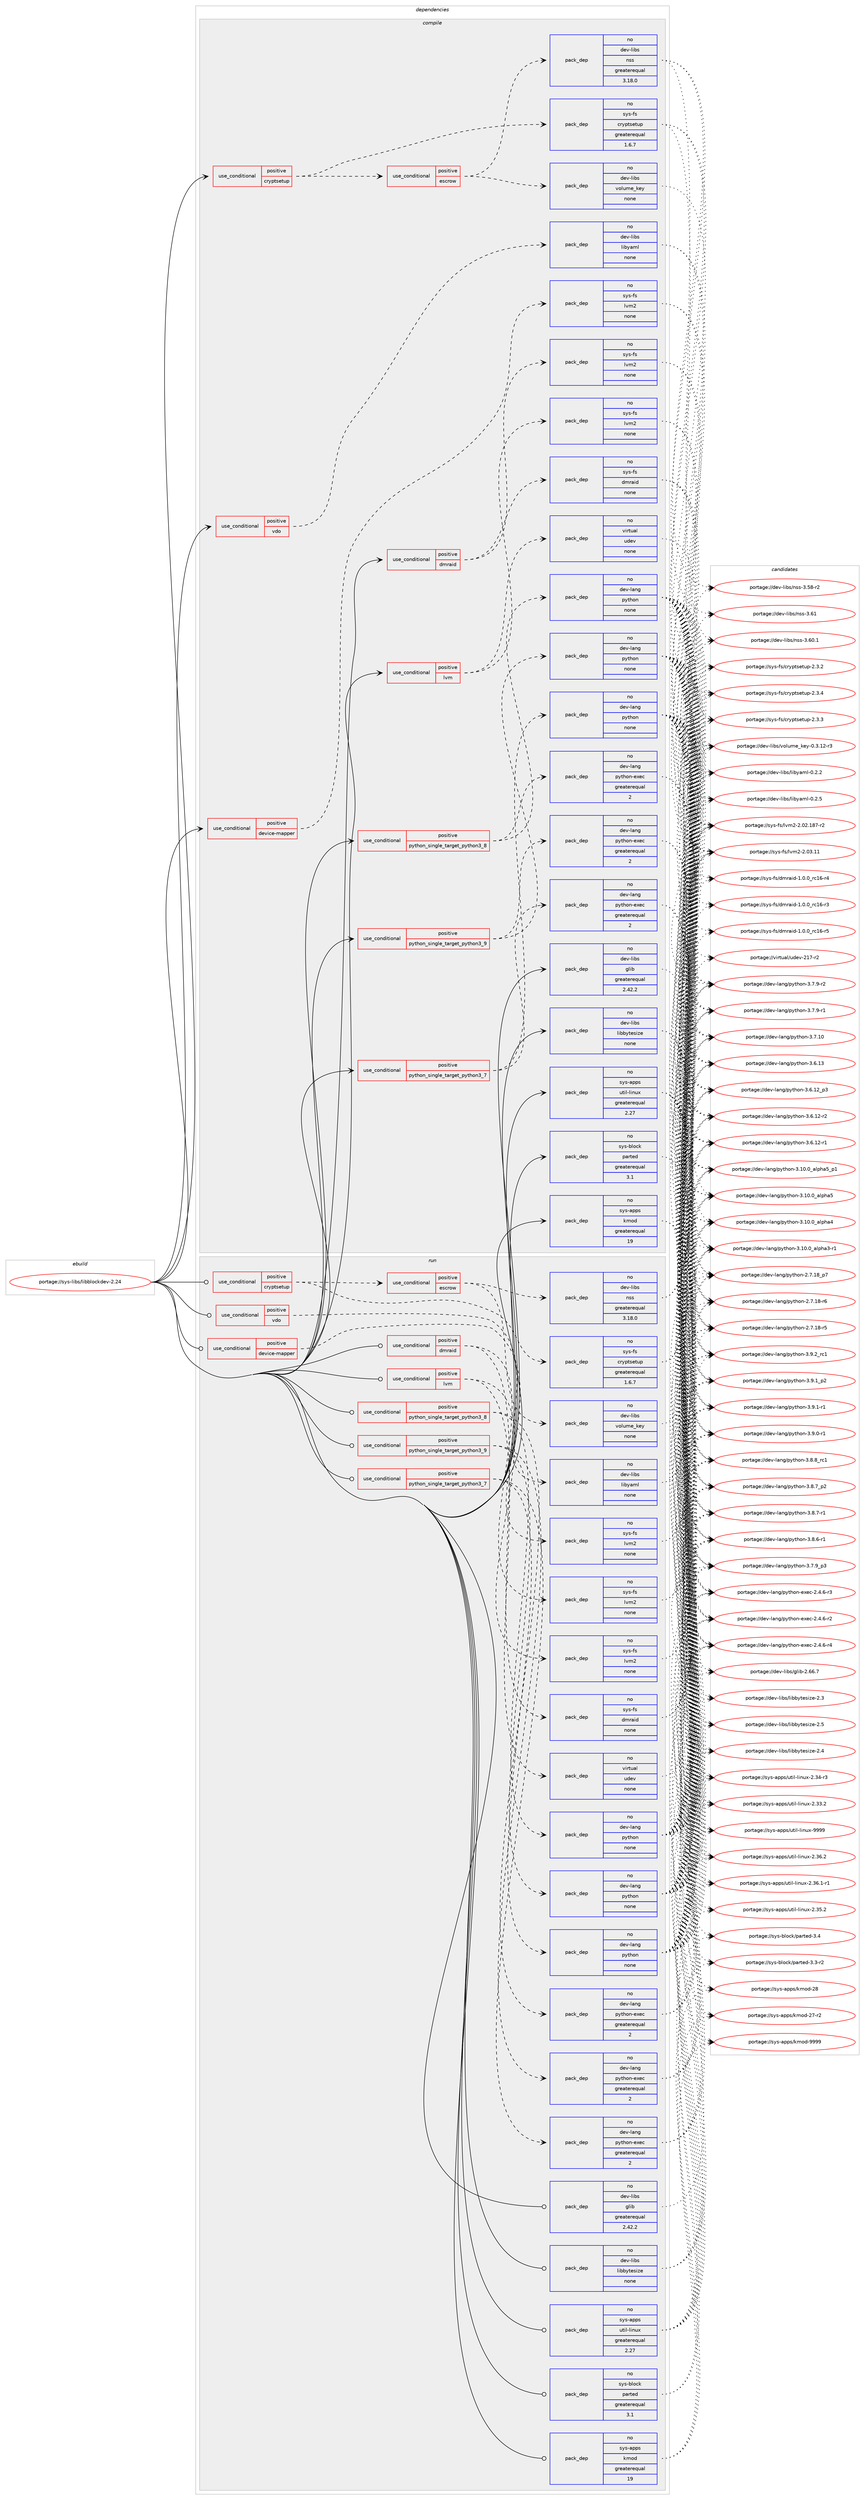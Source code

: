 digraph prolog {

# *************
# Graph options
# *************

newrank=true;
concentrate=true;
compound=true;
graph [rankdir=LR,fontname=Helvetica,fontsize=10,ranksep=1.5];#, ranksep=2.5, nodesep=0.2];
edge  [arrowhead=vee];
node  [fontname=Helvetica,fontsize=10];

# **********
# The ebuild
# **********

subgraph cluster_leftcol {
color=gray;
rank=same;
label=<<i>ebuild</i>>;
id [label="portage://sys-libs/libblockdev-2.24", color=red, width=4, href="../sys-libs/libblockdev-2.24.svg"];
}

# ****************
# The dependencies
# ****************

subgraph cluster_midcol {
color=gray;
label=<<i>dependencies</i>>;
subgraph cluster_compile {
fillcolor="#eeeeee";
style=filled;
label=<<i>compile</i>>;
subgraph cond784 {
dependency4258 [label=<<TABLE BORDER="0" CELLBORDER="1" CELLSPACING="0" CELLPADDING="4"><TR><TD ROWSPAN="3" CELLPADDING="10">use_conditional</TD></TR><TR><TD>positive</TD></TR><TR><TD>cryptsetup</TD></TR></TABLE>>, shape=none, color=red];
subgraph cond785 {
dependency4259 [label=<<TABLE BORDER="0" CELLBORDER="1" CELLSPACING="0" CELLPADDING="4"><TR><TD ROWSPAN="3" CELLPADDING="10">use_conditional</TD></TR><TR><TD>positive</TD></TR><TR><TD>escrow</TD></TR></TABLE>>, shape=none, color=red];
subgraph pack3408 {
dependency4260 [label=<<TABLE BORDER="0" CELLBORDER="1" CELLSPACING="0" CELLPADDING="4" WIDTH="220"><TR><TD ROWSPAN="6" CELLPADDING="30">pack_dep</TD></TR><TR><TD WIDTH="110">no</TD></TR><TR><TD>dev-libs</TD></TR><TR><TD>nss</TD></TR><TR><TD>greaterequal</TD></TR><TR><TD>3.18.0</TD></TR></TABLE>>, shape=none, color=blue];
}
dependency4259:e -> dependency4260:w [weight=20,style="dashed",arrowhead="vee"];
subgraph pack3409 {
dependency4261 [label=<<TABLE BORDER="0" CELLBORDER="1" CELLSPACING="0" CELLPADDING="4" WIDTH="220"><TR><TD ROWSPAN="6" CELLPADDING="30">pack_dep</TD></TR><TR><TD WIDTH="110">no</TD></TR><TR><TD>dev-libs</TD></TR><TR><TD>volume_key</TD></TR><TR><TD>none</TD></TR><TR><TD></TD></TR></TABLE>>, shape=none, color=blue];
}
dependency4259:e -> dependency4261:w [weight=20,style="dashed",arrowhead="vee"];
}
dependency4258:e -> dependency4259:w [weight=20,style="dashed",arrowhead="vee"];
subgraph pack3410 {
dependency4262 [label=<<TABLE BORDER="0" CELLBORDER="1" CELLSPACING="0" CELLPADDING="4" WIDTH="220"><TR><TD ROWSPAN="6" CELLPADDING="30">pack_dep</TD></TR><TR><TD WIDTH="110">no</TD></TR><TR><TD>sys-fs</TD></TR><TR><TD>cryptsetup</TD></TR><TR><TD>greaterequal</TD></TR><TR><TD>1.6.7</TD></TR></TABLE>>, shape=none, color=blue];
}
dependency4258:e -> dependency4262:w [weight=20,style="dashed",arrowhead="vee"];
}
id:e -> dependency4258:w [weight=20,style="solid",arrowhead="vee"];
subgraph cond786 {
dependency4263 [label=<<TABLE BORDER="0" CELLBORDER="1" CELLSPACING="0" CELLPADDING="4"><TR><TD ROWSPAN="3" CELLPADDING="10">use_conditional</TD></TR><TR><TD>positive</TD></TR><TR><TD>device-mapper</TD></TR></TABLE>>, shape=none, color=red];
subgraph pack3411 {
dependency4264 [label=<<TABLE BORDER="0" CELLBORDER="1" CELLSPACING="0" CELLPADDING="4" WIDTH="220"><TR><TD ROWSPAN="6" CELLPADDING="30">pack_dep</TD></TR><TR><TD WIDTH="110">no</TD></TR><TR><TD>sys-fs</TD></TR><TR><TD>lvm2</TD></TR><TR><TD>none</TD></TR><TR><TD></TD></TR></TABLE>>, shape=none, color=blue];
}
dependency4263:e -> dependency4264:w [weight=20,style="dashed",arrowhead="vee"];
}
id:e -> dependency4263:w [weight=20,style="solid",arrowhead="vee"];
subgraph cond787 {
dependency4265 [label=<<TABLE BORDER="0" CELLBORDER="1" CELLSPACING="0" CELLPADDING="4"><TR><TD ROWSPAN="3" CELLPADDING="10">use_conditional</TD></TR><TR><TD>positive</TD></TR><TR><TD>dmraid</TD></TR></TABLE>>, shape=none, color=red];
subgraph pack3412 {
dependency4266 [label=<<TABLE BORDER="0" CELLBORDER="1" CELLSPACING="0" CELLPADDING="4" WIDTH="220"><TR><TD ROWSPAN="6" CELLPADDING="30">pack_dep</TD></TR><TR><TD WIDTH="110">no</TD></TR><TR><TD>sys-fs</TD></TR><TR><TD>dmraid</TD></TR><TR><TD>none</TD></TR><TR><TD></TD></TR></TABLE>>, shape=none, color=blue];
}
dependency4265:e -> dependency4266:w [weight=20,style="dashed",arrowhead="vee"];
subgraph pack3413 {
dependency4267 [label=<<TABLE BORDER="0" CELLBORDER="1" CELLSPACING="0" CELLPADDING="4" WIDTH="220"><TR><TD ROWSPAN="6" CELLPADDING="30">pack_dep</TD></TR><TR><TD WIDTH="110">no</TD></TR><TR><TD>sys-fs</TD></TR><TR><TD>lvm2</TD></TR><TR><TD>none</TD></TR><TR><TD></TD></TR></TABLE>>, shape=none, color=blue];
}
dependency4265:e -> dependency4267:w [weight=20,style="dashed",arrowhead="vee"];
}
id:e -> dependency4265:w [weight=20,style="solid",arrowhead="vee"];
subgraph cond788 {
dependency4268 [label=<<TABLE BORDER="0" CELLBORDER="1" CELLSPACING="0" CELLPADDING="4"><TR><TD ROWSPAN="3" CELLPADDING="10">use_conditional</TD></TR><TR><TD>positive</TD></TR><TR><TD>lvm</TD></TR></TABLE>>, shape=none, color=red];
subgraph pack3414 {
dependency4269 [label=<<TABLE BORDER="0" CELLBORDER="1" CELLSPACING="0" CELLPADDING="4" WIDTH="220"><TR><TD ROWSPAN="6" CELLPADDING="30">pack_dep</TD></TR><TR><TD WIDTH="110">no</TD></TR><TR><TD>sys-fs</TD></TR><TR><TD>lvm2</TD></TR><TR><TD>none</TD></TR><TR><TD></TD></TR></TABLE>>, shape=none, color=blue];
}
dependency4268:e -> dependency4269:w [weight=20,style="dashed",arrowhead="vee"];
subgraph pack3415 {
dependency4270 [label=<<TABLE BORDER="0" CELLBORDER="1" CELLSPACING="0" CELLPADDING="4" WIDTH="220"><TR><TD ROWSPAN="6" CELLPADDING="30">pack_dep</TD></TR><TR><TD WIDTH="110">no</TD></TR><TR><TD>virtual</TD></TR><TR><TD>udev</TD></TR><TR><TD>none</TD></TR><TR><TD></TD></TR></TABLE>>, shape=none, color=blue];
}
dependency4268:e -> dependency4270:w [weight=20,style="dashed",arrowhead="vee"];
}
id:e -> dependency4268:w [weight=20,style="solid",arrowhead="vee"];
subgraph cond789 {
dependency4271 [label=<<TABLE BORDER="0" CELLBORDER="1" CELLSPACING="0" CELLPADDING="4"><TR><TD ROWSPAN="3" CELLPADDING="10">use_conditional</TD></TR><TR><TD>positive</TD></TR><TR><TD>python_single_target_python3_7</TD></TR></TABLE>>, shape=none, color=red];
subgraph pack3416 {
dependency4272 [label=<<TABLE BORDER="0" CELLBORDER="1" CELLSPACING="0" CELLPADDING="4" WIDTH="220"><TR><TD ROWSPAN="6" CELLPADDING="30">pack_dep</TD></TR><TR><TD WIDTH="110">no</TD></TR><TR><TD>dev-lang</TD></TR><TR><TD>python</TD></TR><TR><TD>none</TD></TR><TR><TD></TD></TR></TABLE>>, shape=none, color=blue];
}
dependency4271:e -> dependency4272:w [weight=20,style="dashed",arrowhead="vee"];
subgraph pack3417 {
dependency4273 [label=<<TABLE BORDER="0" CELLBORDER="1" CELLSPACING="0" CELLPADDING="4" WIDTH="220"><TR><TD ROWSPAN="6" CELLPADDING="30">pack_dep</TD></TR><TR><TD WIDTH="110">no</TD></TR><TR><TD>dev-lang</TD></TR><TR><TD>python-exec</TD></TR><TR><TD>greaterequal</TD></TR><TR><TD>2</TD></TR></TABLE>>, shape=none, color=blue];
}
dependency4271:e -> dependency4273:w [weight=20,style="dashed",arrowhead="vee"];
}
id:e -> dependency4271:w [weight=20,style="solid",arrowhead="vee"];
subgraph cond790 {
dependency4274 [label=<<TABLE BORDER="0" CELLBORDER="1" CELLSPACING="0" CELLPADDING="4"><TR><TD ROWSPAN="3" CELLPADDING="10">use_conditional</TD></TR><TR><TD>positive</TD></TR><TR><TD>python_single_target_python3_8</TD></TR></TABLE>>, shape=none, color=red];
subgraph pack3418 {
dependency4275 [label=<<TABLE BORDER="0" CELLBORDER="1" CELLSPACING="0" CELLPADDING="4" WIDTH="220"><TR><TD ROWSPAN="6" CELLPADDING="30">pack_dep</TD></TR><TR><TD WIDTH="110">no</TD></TR><TR><TD>dev-lang</TD></TR><TR><TD>python</TD></TR><TR><TD>none</TD></TR><TR><TD></TD></TR></TABLE>>, shape=none, color=blue];
}
dependency4274:e -> dependency4275:w [weight=20,style="dashed",arrowhead="vee"];
subgraph pack3419 {
dependency4276 [label=<<TABLE BORDER="0" CELLBORDER="1" CELLSPACING="0" CELLPADDING="4" WIDTH="220"><TR><TD ROWSPAN="6" CELLPADDING="30">pack_dep</TD></TR><TR><TD WIDTH="110">no</TD></TR><TR><TD>dev-lang</TD></TR><TR><TD>python-exec</TD></TR><TR><TD>greaterequal</TD></TR><TR><TD>2</TD></TR></TABLE>>, shape=none, color=blue];
}
dependency4274:e -> dependency4276:w [weight=20,style="dashed",arrowhead="vee"];
}
id:e -> dependency4274:w [weight=20,style="solid",arrowhead="vee"];
subgraph cond791 {
dependency4277 [label=<<TABLE BORDER="0" CELLBORDER="1" CELLSPACING="0" CELLPADDING="4"><TR><TD ROWSPAN="3" CELLPADDING="10">use_conditional</TD></TR><TR><TD>positive</TD></TR><TR><TD>python_single_target_python3_9</TD></TR></TABLE>>, shape=none, color=red];
subgraph pack3420 {
dependency4278 [label=<<TABLE BORDER="0" CELLBORDER="1" CELLSPACING="0" CELLPADDING="4" WIDTH="220"><TR><TD ROWSPAN="6" CELLPADDING="30">pack_dep</TD></TR><TR><TD WIDTH="110">no</TD></TR><TR><TD>dev-lang</TD></TR><TR><TD>python</TD></TR><TR><TD>none</TD></TR><TR><TD></TD></TR></TABLE>>, shape=none, color=blue];
}
dependency4277:e -> dependency4278:w [weight=20,style="dashed",arrowhead="vee"];
subgraph pack3421 {
dependency4279 [label=<<TABLE BORDER="0" CELLBORDER="1" CELLSPACING="0" CELLPADDING="4" WIDTH="220"><TR><TD ROWSPAN="6" CELLPADDING="30">pack_dep</TD></TR><TR><TD WIDTH="110">no</TD></TR><TR><TD>dev-lang</TD></TR><TR><TD>python-exec</TD></TR><TR><TD>greaterequal</TD></TR><TR><TD>2</TD></TR></TABLE>>, shape=none, color=blue];
}
dependency4277:e -> dependency4279:w [weight=20,style="dashed",arrowhead="vee"];
}
id:e -> dependency4277:w [weight=20,style="solid",arrowhead="vee"];
subgraph cond792 {
dependency4280 [label=<<TABLE BORDER="0" CELLBORDER="1" CELLSPACING="0" CELLPADDING="4"><TR><TD ROWSPAN="3" CELLPADDING="10">use_conditional</TD></TR><TR><TD>positive</TD></TR><TR><TD>vdo</TD></TR></TABLE>>, shape=none, color=red];
subgraph pack3422 {
dependency4281 [label=<<TABLE BORDER="0" CELLBORDER="1" CELLSPACING="0" CELLPADDING="4" WIDTH="220"><TR><TD ROWSPAN="6" CELLPADDING="30">pack_dep</TD></TR><TR><TD WIDTH="110">no</TD></TR><TR><TD>dev-libs</TD></TR><TR><TD>libyaml</TD></TR><TR><TD>none</TD></TR><TR><TD></TD></TR></TABLE>>, shape=none, color=blue];
}
dependency4280:e -> dependency4281:w [weight=20,style="dashed",arrowhead="vee"];
}
id:e -> dependency4280:w [weight=20,style="solid",arrowhead="vee"];
subgraph pack3423 {
dependency4282 [label=<<TABLE BORDER="0" CELLBORDER="1" CELLSPACING="0" CELLPADDING="4" WIDTH="220"><TR><TD ROWSPAN="6" CELLPADDING="30">pack_dep</TD></TR><TR><TD WIDTH="110">no</TD></TR><TR><TD>dev-libs</TD></TR><TR><TD>glib</TD></TR><TR><TD>greaterequal</TD></TR><TR><TD>2.42.2</TD></TR></TABLE>>, shape=none, color=blue];
}
id:e -> dependency4282:w [weight=20,style="solid",arrowhead="vee"];
subgraph pack3424 {
dependency4283 [label=<<TABLE BORDER="0" CELLBORDER="1" CELLSPACING="0" CELLPADDING="4" WIDTH="220"><TR><TD ROWSPAN="6" CELLPADDING="30">pack_dep</TD></TR><TR><TD WIDTH="110">no</TD></TR><TR><TD>dev-libs</TD></TR><TR><TD>libbytesize</TD></TR><TR><TD>none</TD></TR><TR><TD></TD></TR></TABLE>>, shape=none, color=blue];
}
id:e -> dependency4283:w [weight=20,style="solid",arrowhead="vee"];
subgraph pack3425 {
dependency4284 [label=<<TABLE BORDER="0" CELLBORDER="1" CELLSPACING="0" CELLPADDING="4" WIDTH="220"><TR><TD ROWSPAN="6" CELLPADDING="30">pack_dep</TD></TR><TR><TD WIDTH="110">no</TD></TR><TR><TD>sys-apps</TD></TR><TR><TD>kmod</TD></TR><TR><TD>greaterequal</TD></TR><TR><TD>19</TD></TR></TABLE>>, shape=none, color=blue];
}
id:e -> dependency4284:w [weight=20,style="solid",arrowhead="vee"];
subgraph pack3426 {
dependency4285 [label=<<TABLE BORDER="0" CELLBORDER="1" CELLSPACING="0" CELLPADDING="4" WIDTH="220"><TR><TD ROWSPAN="6" CELLPADDING="30">pack_dep</TD></TR><TR><TD WIDTH="110">no</TD></TR><TR><TD>sys-apps</TD></TR><TR><TD>util-linux</TD></TR><TR><TD>greaterequal</TD></TR><TR><TD>2.27</TD></TR></TABLE>>, shape=none, color=blue];
}
id:e -> dependency4285:w [weight=20,style="solid",arrowhead="vee"];
subgraph pack3427 {
dependency4286 [label=<<TABLE BORDER="0" CELLBORDER="1" CELLSPACING="0" CELLPADDING="4" WIDTH="220"><TR><TD ROWSPAN="6" CELLPADDING="30">pack_dep</TD></TR><TR><TD WIDTH="110">no</TD></TR><TR><TD>sys-block</TD></TR><TR><TD>parted</TD></TR><TR><TD>greaterequal</TD></TR><TR><TD>3.1</TD></TR></TABLE>>, shape=none, color=blue];
}
id:e -> dependency4286:w [weight=20,style="solid",arrowhead="vee"];
}
subgraph cluster_compileandrun {
fillcolor="#eeeeee";
style=filled;
label=<<i>compile and run</i>>;
}
subgraph cluster_run {
fillcolor="#eeeeee";
style=filled;
label=<<i>run</i>>;
subgraph cond793 {
dependency4287 [label=<<TABLE BORDER="0" CELLBORDER="1" CELLSPACING="0" CELLPADDING="4"><TR><TD ROWSPAN="3" CELLPADDING="10">use_conditional</TD></TR><TR><TD>positive</TD></TR><TR><TD>cryptsetup</TD></TR></TABLE>>, shape=none, color=red];
subgraph cond794 {
dependency4288 [label=<<TABLE BORDER="0" CELLBORDER="1" CELLSPACING="0" CELLPADDING="4"><TR><TD ROWSPAN="3" CELLPADDING="10">use_conditional</TD></TR><TR><TD>positive</TD></TR><TR><TD>escrow</TD></TR></TABLE>>, shape=none, color=red];
subgraph pack3428 {
dependency4289 [label=<<TABLE BORDER="0" CELLBORDER="1" CELLSPACING="0" CELLPADDING="4" WIDTH="220"><TR><TD ROWSPAN="6" CELLPADDING="30">pack_dep</TD></TR><TR><TD WIDTH="110">no</TD></TR><TR><TD>dev-libs</TD></TR><TR><TD>nss</TD></TR><TR><TD>greaterequal</TD></TR><TR><TD>3.18.0</TD></TR></TABLE>>, shape=none, color=blue];
}
dependency4288:e -> dependency4289:w [weight=20,style="dashed",arrowhead="vee"];
subgraph pack3429 {
dependency4290 [label=<<TABLE BORDER="0" CELLBORDER="1" CELLSPACING="0" CELLPADDING="4" WIDTH="220"><TR><TD ROWSPAN="6" CELLPADDING="30">pack_dep</TD></TR><TR><TD WIDTH="110">no</TD></TR><TR><TD>dev-libs</TD></TR><TR><TD>volume_key</TD></TR><TR><TD>none</TD></TR><TR><TD></TD></TR></TABLE>>, shape=none, color=blue];
}
dependency4288:e -> dependency4290:w [weight=20,style="dashed",arrowhead="vee"];
}
dependency4287:e -> dependency4288:w [weight=20,style="dashed",arrowhead="vee"];
subgraph pack3430 {
dependency4291 [label=<<TABLE BORDER="0" CELLBORDER="1" CELLSPACING="0" CELLPADDING="4" WIDTH="220"><TR><TD ROWSPAN="6" CELLPADDING="30">pack_dep</TD></TR><TR><TD WIDTH="110">no</TD></TR><TR><TD>sys-fs</TD></TR><TR><TD>cryptsetup</TD></TR><TR><TD>greaterequal</TD></TR><TR><TD>1.6.7</TD></TR></TABLE>>, shape=none, color=blue];
}
dependency4287:e -> dependency4291:w [weight=20,style="dashed",arrowhead="vee"];
}
id:e -> dependency4287:w [weight=20,style="solid",arrowhead="odot"];
subgraph cond795 {
dependency4292 [label=<<TABLE BORDER="0" CELLBORDER="1" CELLSPACING="0" CELLPADDING="4"><TR><TD ROWSPAN="3" CELLPADDING="10">use_conditional</TD></TR><TR><TD>positive</TD></TR><TR><TD>device-mapper</TD></TR></TABLE>>, shape=none, color=red];
subgraph pack3431 {
dependency4293 [label=<<TABLE BORDER="0" CELLBORDER="1" CELLSPACING="0" CELLPADDING="4" WIDTH="220"><TR><TD ROWSPAN="6" CELLPADDING="30">pack_dep</TD></TR><TR><TD WIDTH="110">no</TD></TR><TR><TD>sys-fs</TD></TR><TR><TD>lvm2</TD></TR><TR><TD>none</TD></TR><TR><TD></TD></TR></TABLE>>, shape=none, color=blue];
}
dependency4292:e -> dependency4293:w [weight=20,style="dashed",arrowhead="vee"];
}
id:e -> dependency4292:w [weight=20,style="solid",arrowhead="odot"];
subgraph cond796 {
dependency4294 [label=<<TABLE BORDER="0" CELLBORDER="1" CELLSPACING="0" CELLPADDING="4"><TR><TD ROWSPAN="3" CELLPADDING="10">use_conditional</TD></TR><TR><TD>positive</TD></TR><TR><TD>dmraid</TD></TR></TABLE>>, shape=none, color=red];
subgraph pack3432 {
dependency4295 [label=<<TABLE BORDER="0" CELLBORDER="1" CELLSPACING="0" CELLPADDING="4" WIDTH="220"><TR><TD ROWSPAN="6" CELLPADDING="30">pack_dep</TD></TR><TR><TD WIDTH="110">no</TD></TR><TR><TD>sys-fs</TD></TR><TR><TD>dmraid</TD></TR><TR><TD>none</TD></TR><TR><TD></TD></TR></TABLE>>, shape=none, color=blue];
}
dependency4294:e -> dependency4295:w [weight=20,style="dashed",arrowhead="vee"];
subgraph pack3433 {
dependency4296 [label=<<TABLE BORDER="0" CELLBORDER="1" CELLSPACING="0" CELLPADDING="4" WIDTH="220"><TR><TD ROWSPAN="6" CELLPADDING="30">pack_dep</TD></TR><TR><TD WIDTH="110">no</TD></TR><TR><TD>sys-fs</TD></TR><TR><TD>lvm2</TD></TR><TR><TD>none</TD></TR><TR><TD></TD></TR></TABLE>>, shape=none, color=blue];
}
dependency4294:e -> dependency4296:w [weight=20,style="dashed",arrowhead="vee"];
}
id:e -> dependency4294:w [weight=20,style="solid",arrowhead="odot"];
subgraph cond797 {
dependency4297 [label=<<TABLE BORDER="0" CELLBORDER="1" CELLSPACING="0" CELLPADDING="4"><TR><TD ROWSPAN="3" CELLPADDING="10">use_conditional</TD></TR><TR><TD>positive</TD></TR><TR><TD>lvm</TD></TR></TABLE>>, shape=none, color=red];
subgraph pack3434 {
dependency4298 [label=<<TABLE BORDER="0" CELLBORDER="1" CELLSPACING="0" CELLPADDING="4" WIDTH="220"><TR><TD ROWSPAN="6" CELLPADDING="30">pack_dep</TD></TR><TR><TD WIDTH="110">no</TD></TR><TR><TD>sys-fs</TD></TR><TR><TD>lvm2</TD></TR><TR><TD>none</TD></TR><TR><TD></TD></TR></TABLE>>, shape=none, color=blue];
}
dependency4297:e -> dependency4298:w [weight=20,style="dashed",arrowhead="vee"];
subgraph pack3435 {
dependency4299 [label=<<TABLE BORDER="0" CELLBORDER="1" CELLSPACING="0" CELLPADDING="4" WIDTH="220"><TR><TD ROWSPAN="6" CELLPADDING="30">pack_dep</TD></TR><TR><TD WIDTH="110">no</TD></TR><TR><TD>virtual</TD></TR><TR><TD>udev</TD></TR><TR><TD>none</TD></TR><TR><TD></TD></TR></TABLE>>, shape=none, color=blue];
}
dependency4297:e -> dependency4299:w [weight=20,style="dashed",arrowhead="vee"];
}
id:e -> dependency4297:w [weight=20,style="solid",arrowhead="odot"];
subgraph cond798 {
dependency4300 [label=<<TABLE BORDER="0" CELLBORDER="1" CELLSPACING="0" CELLPADDING="4"><TR><TD ROWSPAN="3" CELLPADDING="10">use_conditional</TD></TR><TR><TD>positive</TD></TR><TR><TD>python_single_target_python3_7</TD></TR></TABLE>>, shape=none, color=red];
subgraph pack3436 {
dependency4301 [label=<<TABLE BORDER="0" CELLBORDER="1" CELLSPACING="0" CELLPADDING="4" WIDTH="220"><TR><TD ROWSPAN="6" CELLPADDING="30">pack_dep</TD></TR><TR><TD WIDTH="110">no</TD></TR><TR><TD>dev-lang</TD></TR><TR><TD>python</TD></TR><TR><TD>none</TD></TR><TR><TD></TD></TR></TABLE>>, shape=none, color=blue];
}
dependency4300:e -> dependency4301:w [weight=20,style="dashed",arrowhead="vee"];
subgraph pack3437 {
dependency4302 [label=<<TABLE BORDER="0" CELLBORDER="1" CELLSPACING="0" CELLPADDING="4" WIDTH="220"><TR><TD ROWSPAN="6" CELLPADDING="30">pack_dep</TD></TR><TR><TD WIDTH="110">no</TD></TR><TR><TD>dev-lang</TD></TR><TR><TD>python-exec</TD></TR><TR><TD>greaterequal</TD></TR><TR><TD>2</TD></TR></TABLE>>, shape=none, color=blue];
}
dependency4300:e -> dependency4302:w [weight=20,style="dashed",arrowhead="vee"];
}
id:e -> dependency4300:w [weight=20,style="solid",arrowhead="odot"];
subgraph cond799 {
dependency4303 [label=<<TABLE BORDER="0" CELLBORDER="1" CELLSPACING="0" CELLPADDING="4"><TR><TD ROWSPAN="3" CELLPADDING="10">use_conditional</TD></TR><TR><TD>positive</TD></TR><TR><TD>python_single_target_python3_8</TD></TR></TABLE>>, shape=none, color=red];
subgraph pack3438 {
dependency4304 [label=<<TABLE BORDER="0" CELLBORDER="1" CELLSPACING="0" CELLPADDING="4" WIDTH="220"><TR><TD ROWSPAN="6" CELLPADDING="30">pack_dep</TD></TR><TR><TD WIDTH="110">no</TD></TR><TR><TD>dev-lang</TD></TR><TR><TD>python</TD></TR><TR><TD>none</TD></TR><TR><TD></TD></TR></TABLE>>, shape=none, color=blue];
}
dependency4303:e -> dependency4304:w [weight=20,style="dashed",arrowhead="vee"];
subgraph pack3439 {
dependency4305 [label=<<TABLE BORDER="0" CELLBORDER="1" CELLSPACING="0" CELLPADDING="4" WIDTH="220"><TR><TD ROWSPAN="6" CELLPADDING="30">pack_dep</TD></TR><TR><TD WIDTH="110">no</TD></TR><TR><TD>dev-lang</TD></TR><TR><TD>python-exec</TD></TR><TR><TD>greaterequal</TD></TR><TR><TD>2</TD></TR></TABLE>>, shape=none, color=blue];
}
dependency4303:e -> dependency4305:w [weight=20,style="dashed",arrowhead="vee"];
}
id:e -> dependency4303:w [weight=20,style="solid",arrowhead="odot"];
subgraph cond800 {
dependency4306 [label=<<TABLE BORDER="0" CELLBORDER="1" CELLSPACING="0" CELLPADDING="4"><TR><TD ROWSPAN="3" CELLPADDING="10">use_conditional</TD></TR><TR><TD>positive</TD></TR><TR><TD>python_single_target_python3_9</TD></TR></TABLE>>, shape=none, color=red];
subgraph pack3440 {
dependency4307 [label=<<TABLE BORDER="0" CELLBORDER="1" CELLSPACING="0" CELLPADDING="4" WIDTH="220"><TR><TD ROWSPAN="6" CELLPADDING="30">pack_dep</TD></TR><TR><TD WIDTH="110">no</TD></TR><TR><TD>dev-lang</TD></TR><TR><TD>python</TD></TR><TR><TD>none</TD></TR><TR><TD></TD></TR></TABLE>>, shape=none, color=blue];
}
dependency4306:e -> dependency4307:w [weight=20,style="dashed",arrowhead="vee"];
subgraph pack3441 {
dependency4308 [label=<<TABLE BORDER="0" CELLBORDER="1" CELLSPACING="0" CELLPADDING="4" WIDTH="220"><TR><TD ROWSPAN="6" CELLPADDING="30">pack_dep</TD></TR><TR><TD WIDTH="110">no</TD></TR><TR><TD>dev-lang</TD></TR><TR><TD>python-exec</TD></TR><TR><TD>greaterequal</TD></TR><TR><TD>2</TD></TR></TABLE>>, shape=none, color=blue];
}
dependency4306:e -> dependency4308:w [weight=20,style="dashed",arrowhead="vee"];
}
id:e -> dependency4306:w [weight=20,style="solid",arrowhead="odot"];
subgraph cond801 {
dependency4309 [label=<<TABLE BORDER="0" CELLBORDER="1" CELLSPACING="0" CELLPADDING="4"><TR><TD ROWSPAN="3" CELLPADDING="10">use_conditional</TD></TR><TR><TD>positive</TD></TR><TR><TD>vdo</TD></TR></TABLE>>, shape=none, color=red];
subgraph pack3442 {
dependency4310 [label=<<TABLE BORDER="0" CELLBORDER="1" CELLSPACING="0" CELLPADDING="4" WIDTH="220"><TR><TD ROWSPAN="6" CELLPADDING="30">pack_dep</TD></TR><TR><TD WIDTH="110">no</TD></TR><TR><TD>dev-libs</TD></TR><TR><TD>libyaml</TD></TR><TR><TD>none</TD></TR><TR><TD></TD></TR></TABLE>>, shape=none, color=blue];
}
dependency4309:e -> dependency4310:w [weight=20,style="dashed",arrowhead="vee"];
}
id:e -> dependency4309:w [weight=20,style="solid",arrowhead="odot"];
subgraph pack3443 {
dependency4311 [label=<<TABLE BORDER="0" CELLBORDER="1" CELLSPACING="0" CELLPADDING="4" WIDTH="220"><TR><TD ROWSPAN="6" CELLPADDING="30">pack_dep</TD></TR><TR><TD WIDTH="110">no</TD></TR><TR><TD>dev-libs</TD></TR><TR><TD>glib</TD></TR><TR><TD>greaterequal</TD></TR><TR><TD>2.42.2</TD></TR></TABLE>>, shape=none, color=blue];
}
id:e -> dependency4311:w [weight=20,style="solid",arrowhead="odot"];
subgraph pack3444 {
dependency4312 [label=<<TABLE BORDER="0" CELLBORDER="1" CELLSPACING="0" CELLPADDING="4" WIDTH="220"><TR><TD ROWSPAN="6" CELLPADDING="30">pack_dep</TD></TR><TR><TD WIDTH="110">no</TD></TR><TR><TD>dev-libs</TD></TR><TR><TD>libbytesize</TD></TR><TR><TD>none</TD></TR><TR><TD></TD></TR></TABLE>>, shape=none, color=blue];
}
id:e -> dependency4312:w [weight=20,style="solid",arrowhead="odot"];
subgraph pack3445 {
dependency4313 [label=<<TABLE BORDER="0" CELLBORDER="1" CELLSPACING="0" CELLPADDING="4" WIDTH="220"><TR><TD ROWSPAN="6" CELLPADDING="30">pack_dep</TD></TR><TR><TD WIDTH="110">no</TD></TR><TR><TD>sys-apps</TD></TR><TR><TD>kmod</TD></TR><TR><TD>greaterequal</TD></TR><TR><TD>19</TD></TR></TABLE>>, shape=none, color=blue];
}
id:e -> dependency4313:w [weight=20,style="solid",arrowhead="odot"];
subgraph pack3446 {
dependency4314 [label=<<TABLE BORDER="0" CELLBORDER="1" CELLSPACING="0" CELLPADDING="4" WIDTH="220"><TR><TD ROWSPAN="6" CELLPADDING="30">pack_dep</TD></TR><TR><TD WIDTH="110">no</TD></TR><TR><TD>sys-apps</TD></TR><TR><TD>util-linux</TD></TR><TR><TD>greaterequal</TD></TR><TR><TD>2.27</TD></TR></TABLE>>, shape=none, color=blue];
}
id:e -> dependency4314:w [weight=20,style="solid",arrowhead="odot"];
subgraph pack3447 {
dependency4315 [label=<<TABLE BORDER="0" CELLBORDER="1" CELLSPACING="0" CELLPADDING="4" WIDTH="220"><TR><TD ROWSPAN="6" CELLPADDING="30">pack_dep</TD></TR><TR><TD WIDTH="110">no</TD></TR><TR><TD>sys-block</TD></TR><TR><TD>parted</TD></TR><TR><TD>greaterequal</TD></TR><TR><TD>3.1</TD></TR></TABLE>>, shape=none, color=blue];
}
id:e -> dependency4315:w [weight=20,style="solid",arrowhead="odot"];
}
}

# **************
# The candidates
# **************

subgraph cluster_choices {
rank=same;
color=gray;
label=<<i>candidates</i>>;

subgraph choice3408 {
color=black;
nodesep=1;
choice1001011184510810598115471101151154551465449 [label="portage://dev-libs/nss-3.61", color=red, width=4,href="../dev-libs/nss-3.61.svg"];
choice10010111845108105981154711011511545514654484649 [label="portage://dev-libs/nss-3.60.1", color=red, width=4,href="../dev-libs/nss-3.60.1.svg"];
choice10010111845108105981154711011511545514653564511450 [label="portage://dev-libs/nss-3.58-r2", color=red, width=4,href="../dev-libs/nss-3.58-r2.svg"];
dependency4260:e -> choice1001011184510810598115471101151154551465449:w [style=dotted,weight="100"];
dependency4260:e -> choice10010111845108105981154711011511545514654484649:w [style=dotted,weight="100"];
dependency4260:e -> choice10010111845108105981154711011511545514653564511450:w [style=dotted,weight="100"];
}
subgraph choice3409 {
color=black;
nodesep=1;
choice10010111845108105981154711811110811710910195107101121454846514649504511451 [label="portage://dev-libs/volume_key-0.3.12-r3", color=red, width=4,href="../dev-libs/volume_key-0.3.12-r3.svg"];
dependency4261:e -> choice10010111845108105981154711811110811710910195107101121454846514649504511451:w [style=dotted,weight="100"];
}
subgraph choice3410 {
color=black;
nodesep=1;
choice115121115451021154799114121112116115101116117112455046514652 [label="portage://sys-fs/cryptsetup-2.3.4", color=red, width=4,href="../sys-fs/cryptsetup-2.3.4.svg"];
choice115121115451021154799114121112116115101116117112455046514651 [label="portage://sys-fs/cryptsetup-2.3.3", color=red, width=4,href="../sys-fs/cryptsetup-2.3.3.svg"];
choice115121115451021154799114121112116115101116117112455046514650 [label="portage://sys-fs/cryptsetup-2.3.2", color=red, width=4,href="../sys-fs/cryptsetup-2.3.2.svg"];
dependency4262:e -> choice115121115451021154799114121112116115101116117112455046514652:w [style=dotted,weight="100"];
dependency4262:e -> choice115121115451021154799114121112116115101116117112455046514651:w [style=dotted,weight="100"];
dependency4262:e -> choice115121115451021154799114121112116115101116117112455046514650:w [style=dotted,weight="100"];
}
subgraph choice3411 {
color=black;
nodesep=1;
choice1151211154510211547108118109504550464851464949 [label="portage://sys-fs/lvm2-2.03.11", color=red, width=4,href="../sys-fs/lvm2-2.03.11.svg"];
choice1151211154510211547108118109504550464850464956554511450 [label="portage://sys-fs/lvm2-2.02.187-r2", color=red, width=4,href="../sys-fs/lvm2-2.02.187-r2.svg"];
dependency4264:e -> choice1151211154510211547108118109504550464851464949:w [style=dotted,weight="100"];
dependency4264:e -> choice1151211154510211547108118109504550464850464956554511450:w [style=dotted,weight="100"];
}
subgraph choice3412 {
color=black;
nodesep=1;
choice115121115451021154710010911497105100454946484648951149949544511453 [label="portage://sys-fs/dmraid-1.0.0_rc16-r5", color=red, width=4,href="../sys-fs/dmraid-1.0.0_rc16-r5.svg"];
choice115121115451021154710010911497105100454946484648951149949544511452 [label="portage://sys-fs/dmraid-1.0.0_rc16-r4", color=red, width=4,href="../sys-fs/dmraid-1.0.0_rc16-r4.svg"];
choice115121115451021154710010911497105100454946484648951149949544511451 [label="portage://sys-fs/dmraid-1.0.0_rc16-r3", color=red, width=4,href="../sys-fs/dmraid-1.0.0_rc16-r3.svg"];
dependency4266:e -> choice115121115451021154710010911497105100454946484648951149949544511453:w [style=dotted,weight="100"];
dependency4266:e -> choice115121115451021154710010911497105100454946484648951149949544511452:w [style=dotted,weight="100"];
dependency4266:e -> choice115121115451021154710010911497105100454946484648951149949544511451:w [style=dotted,weight="100"];
}
subgraph choice3413 {
color=black;
nodesep=1;
choice1151211154510211547108118109504550464851464949 [label="portage://sys-fs/lvm2-2.03.11", color=red, width=4,href="../sys-fs/lvm2-2.03.11.svg"];
choice1151211154510211547108118109504550464850464956554511450 [label="portage://sys-fs/lvm2-2.02.187-r2", color=red, width=4,href="../sys-fs/lvm2-2.02.187-r2.svg"];
dependency4267:e -> choice1151211154510211547108118109504550464851464949:w [style=dotted,weight="100"];
dependency4267:e -> choice1151211154510211547108118109504550464850464956554511450:w [style=dotted,weight="100"];
}
subgraph choice3414 {
color=black;
nodesep=1;
choice1151211154510211547108118109504550464851464949 [label="portage://sys-fs/lvm2-2.03.11", color=red, width=4,href="../sys-fs/lvm2-2.03.11.svg"];
choice1151211154510211547108118109504550464850464956554511450 [label="portage://sys-fs/lvm2-2.02.187-r2", color=red, width=4,href="../sys-fs/lvm2-2.02.187-r2.svg"];
dependency4269:e -> choice1151211154510211547108118109504550464851464949:w [style=dotted,weight="100"];
dependency4269:e -> choice1151211154510211547108118109504550464850464956554511450:w [style=dotted,weight="100"];
}
subgraph choice3415 {
color=black;
nodesep=1;
choice1181051141161179710847117100101118455049554511450 [label="portage://virtual/udev-217-r2", color=red, width=4,href="../virtual/udev-217-r2.svg"];
dependency4270:e -> choice1181051141161179710847117100101118455049554511450:w [style=dotted,weight="100"];
}
subgraph choice3416 {
color=black;
nodesep=1;
choice100101118451089711010347112121116104111110455146574650951149949 [label="portage://dev-lang/python-3.9.2_rc1", color=red, width=4,href="../dev-lang/python-3.9.2_rc1.svg"];
choice1001011184510897110103471121211161041111104551465746499511250 [label="portage://dev-lang/python-3.9.1_p2", color=red, width=4,href="../dev-lang/python-3.9.1_p2.svg"];
choice1001011184510897110103471121211161041111104551465746494511449 [label="portage://dev-lang/python-3.9.1-r1", color=red, width=4,href="../dev-lang/python-3.9.1-r1.svg"];
choice1001011184510897110103471121211161041111104551465746484511449 [label="portage://dev-lang/python-3.9.0-r1", color=red, width=4,href="../dev-lang/python-3.9.0-r1.svg"];
choice100101118451089711010347112121116104111110455146564656951149949 [label="portage://dev-lang/python-3.8.8_rc1", color=red, width=4,href="../dev-lang/python-3.8.8_rc1.svg"];
choice1001011184510897110103471121211161041111104551465646559511250 [label="portage://dev-lang/python-3.8.7_p2", color=red, width=4,href="../dev-lang/python-3.8.7_p2.svg"];
choice1001011184510897110103471121211161041111104551465646554511449 [label="portage://dev-lang/python-3.8.7-r1", color=red, width=4,href="../dev-lang/python-3.8.7-r1.svg"];
choice1001011184510897110103471121211161041111104551465646544511449 [label="portage://dev-lang/python-3.8.6-r1", color=red, width=4,href="../dev-lang/python-3.8.6-r1.svg"];
choice1001011184510897110103471121211161041111104551465546579511251 [label="portage://dev-lang/python-3.7.9_p3", color=red, width=4,href="../dev-lang/python-3.7.9_p3.svg"];
choice1001011184510897110103471121211161041111104551465546574511450 [label="portage://dev-lang/python-3.7.9-r2", color=red, width=4,href="../dev-lang/python-3.7.9-r2.svg"];
choice1001011184510897110103471121211161041111104551465546574511449 [label="portage://dev-lang/python-3.7.9-r1", color=red, width=4,href="../dev-lang/python-3.7.9-r1.svg"];
choice10010111845108971101034711212111610411111045514655464948 [label="portage://dev-lang/python-3.7.10", color=red, width=4,href="../dev-lang/python-3.7.10.svg"];
choice10010111845108971101034711212111610411111045514654464951 [label="portage://dev-lang/python-3.6.13", color=red, width=4,href="../dev-lang/python-3.6.13.svg"];
choice100101118451089711010347112121116104111110455146544649509511251 [label="portage://dev-lang/python-3.6.12_p3", color=red, width=4,href="../dev-lang/python-3.6.12_p3.svg"];
choice100101118451089711010347112121116104111110455146544649504511450 [label="portage://dev-lang/python-3.6.12-r2", color=red, width=4,href="../dev-lang/python-3.6.12-r2.svg"];
choice100101118451089711010347112121116104111110455146544649504511449 [label="portage://dev-lang/python-3.6.12-r1", color=red, width=4,href="../dev-lang/python-3.6.12-r1.svg"];
choice10010111845108971101034711212111610411111045514649484648959710811210497539511249 [label="portage://dev-lang/python-3.10.0_alpha5_p1", color=red, width=4,href="../dev-lang/python-3.10.0_alpha5_p1.svg"];
choice1001011184510897110103471121211161041111104551464948464895971081121049753 [label="portage://dev-lang/python-3.10.0_alpha5", color=red, width=4,href="../dev-lang/python-3.10.0_alpha5.svg"];
choice1001011184510897110103471121211161041111104551464948464895971081121049752 [label="portage://dev-lang/python-3.10.0_alpha4", color=red, width=4,href="../dev-lang/python-3.10.0_alpha4.svg"];
choice10010111845108971101034711212111610411111045514649484648959710811210497514511449 [label="portage://dev-lang/python-3.10.0_alpha3-r1", color=red, width=4,href="../dev-lang/python-3.10.0_alpha3-r1.svg"];
choice100101118451089711010347112121116104111110455046554649569511255 [label="portage://dev-lang/python-2.7.18_p7", color=red, width=4,href="../dev-lang/python-2.7.18_p7.svg"];
choice100101118451089711010347112121116104111110455046554649564511454 [label="portage://dev-lang/python-2.7.18-r6", color=red, width=4,href="../dev-lang/python-2.7.18-r6.svg"];
choice100101118451089711010347112121116104111110455046554649564511453 [label="portage://dev-lang/python-2.7.18-r5", color=red, width=4,href="../dev-lang/python-2.7.18-r5.svg"];
dependency4272:e -> choice100101118451089711010347112121116104111110455146574650951149949:w [style=dotted,weight="100"];
dependency4272:e -> choice1001011184510897110103471121211161041111104551465746499511250:w [style=dotted,weight="100"];
dependency4272:e -> choice1001011184510897110103471121211161041111104551465746494511449:w [style=dotted,weight="100"];
dependency4272:e -> choice1001011184510897110103471121211161041111104551465746484511449:w [style=dotted,weight="100"];
dependency4272:e -> choice100101118451089711010347112121116104111110455146564656951149949:w [style=dotted,weight="100"];
dependency4272:e -> choice1001011184510897110103471121211161041111104551465646559511250:w [style=dotted,weight="100"];
dependency4272:e -> choice1001011184510897110103471121211161041111104551465646554511449:w [style=dotted,weight="100"];
dependency4272:e -> choice1001011184510897110103471121211161041111104551465646544511449:w [style=dotted,weight="100"];
dependency4272:e -> choice1001011184510897110103471121211161041111104551465546579511251:w [style=dotted,weight="100"];
dependency4272:e -> choice1001011184510897110103471121211161041111104551465546574511450:w [style=dotted,weight="100"];
dependency4272:e -> choice1001011184510897110103471121211161041111104551465546574511449:w [style=dotted,weight="100"];
dependency4272:e -> choice10010111845108971101034711212111610411111045514655464948:w [style=dotted,weight="100"];
dependency4272:e -> choice10010111845108971101034711212111610411111045514654464951:w [style=dotted,weight="100"];
dependency4272:e -> choice100101118451089711010347112121116104111110455146544649509511251:w [style=dotted,weight="100"];
dependency4272:e -> choice100101118451089711010347112121116104111110455146544649504511450:w [style=dotted,weight="100"];
dependency4272:e -> choice100101118451089711010347112121116104111110455146544649504511449:w [style=dotted,weight="100"];
dependency4272:e -> choice10010111845108971101034711212111610411111045514649484648959710811210497539511249:w [style=dotted,weight="100"];
dependency4272:e -> choice1001011184510897110103471121211161041111104551464948464895971081121049753:w [style=dotted,weight="100"];
dependency4272:e -> choice1001011184510897110103471121211161041111104551464948464895971081121049752:w [style=dotted,weight="100"];
dependency4272:e -> choice10010111845108971101034711212111610411111045514649484648959710811210497514511449:w [style=dotted,weight="100"];
dependency4272:e -> choice100101118451089711010347112121116104111110455046554649569511255:w [style=dotted,weight="100"];
dependency4272:e -> choice100101118451089711010347112121116104111110455046554649564511454:w [style=dotted,weight="100"];
dependency4272:e -> choice100101118451089711010347112121116104111110455046554649564511453:w [style=dotted,weight="100"];
}
subgraph choice3417 {
color=black;
nodesep=1;
choice10010111845108971101034711212111610411111045101120101994550465246544511452 [label="portage://dev-lang/python-exec-2.4.6-r4", color=red, width=4,href="../dev-lang/python-exec-2.4.6-r4.svg"];
choice10010111845108971101034711212111610411111045101120101994550465246544511451 [label="portage://dev-lang/python-exec-2.4.6-r3", color=red, width=4,href="../dev-lang/python-exec-2.4.6-r3.svg"];
choice10010111845108971101034711212111610411111045101120101994550465246544511450 [label="portage://dev-lang/python-exec-2.4.6-r2", color=red, width=4,href="../dev-lang/python-exec-2.4.6-r2.svg"];
dependency4273:e -> choice10010111845108971101034711212111610411111045101120101994550465246544511452:w [style=dotted,weight="100"];
dependency4273:e -> choice10010111845108971101034711212111610411111045101120101994550465246544511451:w [style=dotted,weight="100"];
dependency4273:e -> choice10010111845108971101034711212111610411111045101120101994550465246544511450:w [style=dotted,weight="100"];
}
subgraph choice3418 {
color=black;
nodesep=1;
choice100101118451089711010347112121116104111110455146574650951149949 [label="portage://dev-lang/python-3.9.2_rc1", color=red, width=4,href="../dev-lang/python-3.9.2_rc1.svg"];
choice1001011184510897110103471121211161041111104551465746499511250 [label="portage://dev-lang/python-3.9.1_p2", color=red, width=4,href="../dev-lang/python-3.9.1_p2.svg"];
choice1001011184510897110103471121211161041111104551465746494511449 [label="portage://dev-lang/python-3.9.1-r1", color=red, width=4,href="../dev-lang/python-3.9.1-r1.svg"];
choice1001011184510897110103471121211161041111104551465746484511449 [label="portage://dev-lang/python-3.9.0-r1", color=red, width=4,href="../dev-lang/python-3.9.0-r1.svg"];
choice100101118451089711010347112121116104111110455146564656951149949 [label="portage://dev-lang/python-3.8.8_rc1", color=red, width=4,href="../dev-lang/python-3.8.8_rc1.svg"];
choice1001011184510897110103471121211161041111104551465646559511250 [label="portage://dev-lang/python-3.8.7_p2", color=red, width=4,href="../dev-lang/python-3.8.7_p2.svg"];
choice1001011184510897110103471121211161041111104551465646554511449 [label="portage://dev-lang/python-3.8.7-r1", color=red, width=4,href="../dev-lang/python-3.8.7-r1.svg"];
choice1001011184510897110103471121211161041111104551465646544511449 [label="portage://dev-lang/python-3.8.6-r1", color=red, width=4,href="../dev-lang/python-3.8.6-r1.svg"];
choice1001011184510897110103471121211161041111104551465546579511251 [label="portage://dev-lang/python-3.7.9_p3", color=red, width=4,href="../dev-lang/python-3.7.9_p3.svg"];
choice1001011184510897110103471121211161041111104551465546574511450 [label="portage://dev-lang/python-3.7.9-r2", color=red, width=4,href="../dev-lang/python-3.7.9-r2.svg"];
choice1001011184510897110103471121211161041111104551465546574511449 [label="portage://dev-lang/python-3.7.9-r1", color=red, width=4,href="../dev-lang/python-3.7.9-r1.svg"];
choice10010111845108971101034711212111610411111045514655464948 [label="portage://dev-lang/python-3.7.10", color=red, width=4,href="../dev-lang/python-3.7.10.svg"];
choice10010111845108971101034711212111610411111045514654464951 [label="portage://dev-lang/python-3.6.13", color=red, width=4,href="../dev-lang/python-3.6.13.svg"];
choice100101118451089711010347112121116104111110455146544649509511251 [label="portage://dev-lang/python-3.6.12_p3", color=red, width=4,href="../dev-lang/python-3.6.12_p3.svg"];
choice100101118451089711010347112121116104111110455146544649504511450 [label="portage://dev-lang/python-3.6.12-r2", color=red, width=4,href="../dev-lang/python-3.6.12-r2.svg"];
choice100101118451089711010347112121116104111110455146544649504511449 [label="portage://dev-lang/python-3.6.12-r1", color=red, width=4,href="../dev-lang/python-3.6.12-r1.svg"];
choice10010111845108971101034711212111610411111045514649484648959710811210497539511249 [label="portage://dev-lang/python-3.10.0_alpha5_p1", color=red, width=4,href="../dev-lang/python-3.10.0_alpha5_p1.svg"];
choice1001011184510897110103471121211161041111104551464948464895971081121049753 [label="portage://dev-lang/python-3.10.0_alpha5", color=red, width=4,href="../dev-lang/python-3.10.0_alpha5.svg"];
choice1001011184510897110103471121211161041111104551464948464895971081121049752 [label="portage://dev-lang/python-3.10.0_alpha4", color=red, width=4,href="../dev-lang/python-3.10.0_alpha4.svg"];
choice10010111845108971101034711212111610411111045514649484648959710811210497514511449 [label="portage://dev-lang/python-3.10.0_alpha3-r1", color=red, width=4,href="../dev-lang/python-3.10.0_alpha3-r1.svg"];
choice100101118451089711010347112121116104111110455046554649569511255 [label="portage://dev-lang/python-2.7.18_p7", color=red, width=4,href="../dev-lang/python-2.7.18_p7.svg"];
choice100101118451089711010347112121116104111110455046554649564511454 [label="portage://dev-lang/python-2.7.18-r6", color=red, width=4,href="../dev-lang/python-2.7.18-r6.svg"];
choice100101118451089711010347112121116104111110455046554649564511453 [label="portage://dev-lang/python-2.7.18-r5", color=red, width=4,href="../dev-lang/python-2.7.18-r5.svg"];
dependency4275:e -> choice100101118451089711010347112121116104111110455146574650951149949:w [style=dotted,weight="100"];
dependency4275:e -> choice1001011184510897110103471121211161041111104551465746499511250:w [style=dotted,weight="100"];
dependency4275:e -> choice1001011184510897110103471121211161041111104551465746494511449:w [style=dotted,weight="100"];
dependency4275:e -> choice1001011184510897110103471121211161041111104551465746484511449:w [style=dotted,weight="100"];
dependency4275:e -> choice100101118451089711010347112121116104111110455146564656951149949:w [style=dotted,weight="100"];
dependency4275:e -> choice1001011184510897110103471121211161041111104551465646559511250:w [style=dotted,weight="100"];
dependency4275:e -> choice1001011184510897110103471121211161041111104551465646554511449:w [style=dotted,weight="100"];
dependency4275:e -> choice1001011184510897110103471121211161041111104551465646544511449:w [style=dotted,weight="100"];
dependency4275:e -> choice1001011184510897110103471121211161041111104551465546579511251:w [style=dotted,weight="100"];
dependency4275:e -> choice1001011184510897110103471121211161041111104551465546574511450:w [style=dotted,weight="100"];
dependency4275:e -> choice1001011184510897110103471121211161041111104551465546574511449:w [style=dotted,weight="100"];
dependency4275:e -> choice10010111845108971101034711212111610411111045514655464948:w [style=dotted,weight="100"];
dependency4275:e -> choice10010111845108971101034711212111610411111045514654464951:w [style=dotted,weight="100"];
dependency4275:e -> choice100101118451089711010347112121116104111110455146544649509511251:w [style=dotted,weight="100"];
dependency4275:e -> choice100101118451089711010347112121116104111110455146544649504511450:w [style=dotted,weight="100"];
dependency4275:e -> choice100101118451089711010347112121116104111110455146544649504511449:w [style=dotted,weight="100"];
dependency4275:e -> choice10010111845108971101034711212111610411111045514649484648959710811210497539511249:w [style=dotted,weight="100"];
dependency4275:e -> choice1001011184510897110103471121211161041111104551464948464895971081121049753:w [style=dotted,weight="100"];
dependency4275:e -> choice1001011184510897110103471121211161041111104551464948464895971081121049752:w [style=dotted,weight="100"];
dependency4275:e -> choice10010111845108971101034711212111610411111045514649484648959710811210497514511449:w [style=dotted,weight="100"];
dependency4275:e -> choice100101118451089711010347112121116104111110455046554649569511255:w [style=dotted,weight="100"];
dependency4275:e -> choice100101118451089711010347112121116104111110455046554649564511454:w [style=dotted,weight="100"];
dependency4275:e -> choice100101118451089711010347112121116104111110455046554649564511453:w [style=dotted,weight="100"];
}
subgraph choice3419 {
color=black;
nodesep=1;
choice10010111845108971101034711212111610411111045101120101994550465246544511452 [label="portage://dev-lang/python-exec-2.4.6-r4", color=red, width=4,href="../dev-lang/python-exec-2.4.6-r4.svg"];
choice10010111845108971101034711212111610411111045101120101994550465246544511451 [label="portage://dev-lang/python-exec-2.4.6-r3", color=red, width=4,href="../dev-lang/python-exec-2.4.6-r3.svg"];
choice10010111845108971101034711212111610411111045101120101994550465246544511450 [label="portage://dev-lang/python-exec-2.4.6-r2", color=red, width=4,href="../dev-lang/python-exec-2.4.6-r2.svg"];
dependency4276:e -> choice10010111845108971101034711212111610411111045101120101994550465246544511452:w [style=dotted,weight="100"];
dependency4276:e -> choice10010111845108971101034711212111610411111045101120101994550465246544511451:w [style=dotted,weight="100"];
dependency4276:e -> choice10010111845108971101034711212111610411111045101120101994550465246544511450:w [style=dotted,weight="100"];
}
subgraph choice3420 {
color=black;
nodesep=1;
choice100101118451089711010347112121116104111110455146574650951149949 [label="portage://dev-lang/python-3.9.2_rc1", color=red, width=4,href="../dev-lang/python-3.9.2_rc1.svg"];
choice1001011184510897110103471121211161041111104551465746499511250 [label="portage://dev-lang/python-3.9.1_p2", color=red, width=4,href="../dev-lang/python-3.9.1_p2.svg"];
choice1001011184510897110103471121211161041111104551465746494511449 [label="portage://dev-lang/python-3.9.1-r1", color=red, width=4,href="../dev-lang/python-3.9.1-r1.svg"];
choice1001011184510897110103471121211161041111104551465746484511449 [label="portage://dev-lang/python-3.9.0-r1", color=red, width=4,href="../dev-lang/python-3.9.0-r1.svg"];
choice100101118451089711010347112121116104111110455146564656951149949 [label="portage://dev-lang/python-3.8.8_rc1", color=red, width=4,href="../dev-lang/python-3.8.8_rc1.svg"];
choice1001011184510897110103471121211161041111104551465646559511250 [label="portage://dev-lang/python-3.8.7_p2", color=red, width=4,href="../dev-lang/python-3.8.7_p2.svg"];
choice1001011184510897110103471121211161041111104551465646554511449 [label="portage://dev-lang/python-3.8.7-r1", color=red, width=4,href="../dev-lang/python-3.8.7-r1.svg"];
choice1001011184510897110103471121211161041111104551465646544511449 [label="portage://dev-lang/python-3.8.6-r1", color=red, width=4,href="../dev-lang/python-3.8.6-r1.svg"];
choice1001011184510897110103471121211161041111104551465546579511251 [label="portage://dev-lang/python-3.7.9_p3", color=red, width=4,href="../dev-lang/python-3.7.9_p3.svg"];
choice1001011184510897110103471121211161041111104551465546574511450 [label="portage://dev-lang/python-3.7.9-r2", color=red, width=4,href="../dev-lang/python-3.7.9-r2.svg"];
choice1001011184510897110103471121211161041111104551465546574511449 [label="portage://dev-lang/python-3.7.9-r1", color=red, width=4,href="../dev-lang/python-3.7.9-r1.svg"];
choice10010111845108971101034711212111610411111045514655464948 [label="portage://dev-lang/python-3.7.10", color=red, width=4,href="../dev-lang/python-3.7.10.svg"];
choice10010111845108971101034711212111610411111045514654464951 [label="portage://dev-lang/python-3.6.13", color=red, width=4,href="../dev-lang/python-3.6.13.svg"];
choice100101118451089711010347112121116104111110455146544649509511251 [label="portage://dev-lang/python-3.6.12_p3", color=red, width=4,href="../dev-lang/python-3.6.12_p3.svg"];
choice100101118451089711010347112121116104111110455146544649504511450 [label="portage://dev-lang/python-3.6.12-r2", color=red, width=4,href="../dev-lang/python-3.6.12-r2.svg"];
choice100101118451089711010347112121116104111110455146544649504511449 [label="portage://dev-lang/python-3.6.12-r1", color=red, width=4,href="../dev-lang/python-3.6.12-r1.svg"];
choice10010111845108971101034711212111610411111045514649484648959710811210497539511249 [label="portage://dev-lang/python-3.10.0_alpha5_p1", color=red, width=4,href="../dev-lang/python-3.10.0_alpha5_p1.svg"];
choice1001011184510897110103471121211161041111104551464948464895971081121049753 [label="portage://dev-lang/python-3.10.0_alpha5", color=red, width=4,href="../dev-lang/python-3.10.0_alpha5.svg"];
choice1001011184510897110103471121211161041111104551464948464895971081121049752 [label="portage://dev-lang/python-3.10.0_alpha4", color=red, width=4,href="../dev-lang/python-3.10.0_alpha4.svg"];
choice10010111845108971101034711212111610411111045514649484648959710811210497514511449 [label="portage://dev-lang/python-3.10.0_alpha3-r1", color=red, width=4,href="../dev-lang/python-3.10.0_alpha3-r1.svg"];
choice100101118451089711010347112121116104111110455046554649569511255 [label="portage://dev-lang/python-2.7.18_p7", color=red, width=4,href="../dev-lang/python-2.7.18_p7.svg"];
choice100101118451089711010347112121116104111110455046554649564511454 [label="portage://dev-lang/python-2.7.18-r6", color=red, width=4,href="../dev-lang/python-2.7.18-r6.svg"];
choice100101118451089711010347112121116104111110455046554649564511453 [label="portage://dev-lang/python-2.7.18-r5", color=red, width=4,href="../dev-lang/python-2.7.18-r5.svg"];
dependency4278:e -> choice100101118451089711010347112121116104111110455146574650951149949:w [style=dotted,weight="100"];
dependency4278:e -> choice1001011184510897110103471121211161041111104551465746499511250:w [style=dotted,weight="100"];
dependency4278:e -> choice1001011184510897110103471121211161041111104551465746494511449:w [style=dotted,weight="100"];
dependency4278:e -> choice1001011184510897110103471121211161041111104551465746484511449:w [style=dotted,weight="100"];
dependency4278:e -> choice100101118451089711010347112121116104111110455146564656951149949:w [style=dotted,weight="100"];
dependency4278:e -> choice1001011184510897110103471121211161041111104551465646559511250:w [style=dotted,weight="100"];
dependency4278:e -> choice1001011184510897110103471121211161041111104551465646554511449:w [style=dotted,weight="100"];
dependency4278:e -> choice1001011184510897110103471121211161041111104551465646544511449:w [style=dotted,weight="100"];
dependency4278:e -> choice1001011184510897110103471121211161041111104551465546579511251:w [style=dotted,weight="100"];
dependency4278:e -> choice1001011184510897110103471121211161041111104551465546574511450:w [style=dotted,weight="100"];
dependency4278:e -> choice1001011184510897110103471121211161041111104551465546574511449:w [style=dotted,weight="100"];
dependency4278:e -> choice10010111845108971101034711212111610411111045514655464948:w [style=dotted,weight="100"];
dependency4278:e -> choice10010111845108971101034711212111610411111045514654464951:w [style=dotted,weight="100"];
dependency4278:e -> choice100101118451089711010347112121116104111110455146544649509511251:w [style=dotted,weight="100"];
dependency4278:e -> choice100101118451089711010347112121116104111110455146544649504511450:w [style=dotted,weight="100"];
dependency4278:e -> choice100101118451089711010347112121116104111110455146544649504511449:w [style=dotted,weight="100"];
dependency4278:e -> choice10010111845108971101034711212111610411111045514649484648959710811210497539511249:w [style=dotted,weight="100"];
dependency4278:e -> choice1001011184510897110103471121211161041111104551464948464895971081121049753:w [style=dotted,weight="100"];
dependency4278:e -> choice1001011184510897110103471121211161041111104551464948464895971081121049752:w [style=dotted,weight="100"];
dependency4278:e -> choice10010111845108971101034711212111610411111045514649484648959710811210497514511449:w [style=dotted,weight="100"];
dependency4278:e -> choice100101118451089711010347112121116104111110455046554649569511255:w [style=dotted,weight="100"];
dependency4278:e -> choice100101118451089711010347112121116104111110455046554649564511454:w [style=dotted,weight="100"];
dependency4278:e -> choice100101118451089711010347112121116104111110455046554649564511453:w [style=dotted,weight="100"];
}
subgraph choice3421 {
color=black;
nodesep=1;
choice10010111845108971101034711212111610411111045101120101994550465246544511452 [label="portage://dev-lang/python-exec-2.4.6-r4", color=red, width=4,href="../dev-lang/python-exec-2.4.6-r4.svg"];
choice10010111845108971101034711212111610411111045101120101994550465246544511451 [label="portage://dev-lang/python-exec-2.4.6-r3", color=red, width=4,href="../dev-lang/python-exec-2.4.6-r3.svg"];
choice10010111845108971101034711212111610411111045101120101994550465246544511450 [label="portage://dev-lang/python-exec-2.4.6-r2", color=red, width=4,href="../dev-lang/python-exec-2.4.6-r2.svg"];
dependency4279:e -> choice10010111845108971101034711212111610411111045101120101994550465246544511452:w [style=dotted,weight="100"];
dependency4279:e -> choice10010111845108971101034711212111610411111045101120101994550465246544511451:w [style=dotted,weight="100"];
dependency4279:e -> choice10010111845108971101034711212111610411111045101120101994550465246544511450:w [style=dotted,weight="100"];
}
subgraph choice3422 {
color=black;
nodesep=1;
choice1001011184510810598115471081059812197109108454846504653 [label="portage://dev-libs/libyaml-0.2.5", color=red, width=4,href="../dev-libs/libyaml-0.2.5.svg"];
choice1001011184510810598115471081059812197109108454846504650 [label="portage://dev-libs/libyaml-0.2.2", color=red, width=4,href="../dev-libs/libyaml-0.2.2.svg"];
dependency4281:e -> choice1001011184510810598115471081059812197109108454846504653:w [style=dotted,weight="100"];
dependency4281:e -> choice1001011184510810598115471081059812197109108454846504650:w [style=dotted,weight="100"];
}
subgraph choice3423 {
color=black;
nodesep=1;
choice1001011184510810598115471031081059845504654544655 [label="portage://dev-libs/glib-2.66.7", color=red, width=4,href="../dev-libs/glib-2.66.7.svg"];
dependency4282:e -> choice1001011184510810598115471031081059845504654544655:w [style=dotted,weight="100"];
}
subgraph choice3424 {
color=black;
nodesep=1;
choice100101118451081059811547108105989812111610111510512210145504653 [label="portage://dev-libs/libbytesize-2.5", color=red, width=4,href="../dev-libs/libbytesize-2.5.svg"];
choice100101118451081059811547108105989812111610111510512210145504652 [label="portage://dev-libs/libbytesize-2.4", color=red, width=4,href="../dev-libs/libbytesize-2.4.svg"];
choice100101118451081059811547108105989812111610111510512210145504651 [label="portage://dev-libs/libbytesize-2.3", color=red, width=4,href="../dev-libs/libbytesize-2.3.svg"];
dependency4283:e -> choice100101118451081059811547108105989812111610111510512210145504653:w [style=dotted,weight="100"];
dependency4283:e -> choice100101118451081059811547108105989812111610111510512210145504652:w [style=dotted,weight="100"];
dependency4283:e -> choice100101118451081059811547108105989812111610111510512210145504651:w [style=dotted,weight="100"];
}
subgraph choice3425 {
color=black;
nodesep=1;
choice1151211154597112112115471071091111004557575757 [label="portage://sys-apps/kmod-9999", color=red, width=4,href="../sys-apps/kmod-9999.svg"];
choice115121115459711211211547107109111100455056 [label="portage://sys-apps/kmod-28", color=red, width=4,href="../sys-apps/kmod-28.svg"];
choice1151211154597112112115471071091111004550554511450 [label="portage://sys-apps/kmod-27-r2", color=red, width=4,href="../sys-apps/kmod-27-r2.svg"];
dependency4284:e -> choice1151211154597112112115471071091111004557575757:w [style=dotted,weight="100"];
dependency4284:e -> choice115121115459711211211547107109111100455056:w [style=dotted,weight="100"];
dependency4284:e -> choice1151211154597112112115471071091111004550554511450:w [style=dotted,weight="100"];
}
subgraph choice3426 {
color=black;
nodesep=1;
choice115121115459711211211547117116105108451081051101171204557575757 [label="portage://sys-apps/util-linux-9999", color=red, width=4,href="../sys-apps/util-linux-9999.svg"];
choice1151211154597112112115471171161051084510810511011712045504651544650 [label="portage://sys-apps/util-linux-2.36.2", color=red, width=4,href="../sys-apps/util-linux-2.36.2.svg"];
choice11512111545971121121154711711610510845108105110117120455046515446494511449 [label="portage://sys-apps/util-linux-2.36.1-r1", color=red, width=4,href="../sys-apps/util-linux-2.36.1-r1.svg"];
choice1151211154597112112115471171161051084510810511011712045504651534650 [label="portage://sys-apps/util-linux-2.35.2", color=red, width=4,href="../sys-apps/util-linux-2.35.2.svg"];
choice1151211154597112112115471171161051084510810511011712045504651524511451 [label="portage://sys-apps/util-linux-2.34-r3", color=red, width=4,href="../sys-apps/util-linux-2.34-r3.svg"];
choice1151211154597112112115471171161051084510810511011712045504651514650 [label="portage://sys-apps/util-linux-2.33.2", color=red, width=4,href="../sys-apps/util-linux-2.33.2.svg"];
dependency4285:e -> choice115121115459711211211547117116105108451081051101171204557575757:w [style=dotted,weight="100"];
dependency4285:e -> choice1151211154597112112115471171161051084510810511011712045504651544650:w [style=dotted,weight="100"];
dependency4285:e -> choice11512111545971121121154711711610510845108105110117120455046515446494511449:w [style=dotted,weight="100"];
dependency4285:e -> choice1151211154597112112115471171161051084510810511011712045504651534650:w [style=dotted,weight="100"];
dependency4285:e -> choice1151211154597112112115471171161051084510810511011712045504651524511451:w [style=dotted,weight="100"];
dependency4285:e -> choice1151211154597112112115471171161051084510810511011712045504651514650:w [style=dotted,weight="100"];
}
subgraph choice3427 {
color=black;
nodesep=1;
choice115121115459810811199107471129711411610110045514652 [label="portage://sys-block/parted-3.4", color=red, width=4,href="../sys-block/parted-3.4.svg"];
choice1151211154598108111991074711297114116101100455146514511450 [label="portage://sys-block/parted-3.3-r2", color=red, width=4,href="../sys-block/parted-3.3-r2.svg"];
dependency4286:e -> choice115121115459810811199107471129711411610110045514652:w [style=dotted,weight="100"];
dependency4286:e -> choice1151211154598108111991074711297114116101100455146514511450:w [style=dotted,weight="100"];
}
subgraph choice3428 {
color=black;
nodesep=1;
choice1001011184510810598115471101151154551465449 [label="portage://dev-libs/nss-3.61", color=red, width=4,href="../dev-libs/nss-3.61.svg"];
choice10010111845108105981154711011511545514654484649 [label="portage://dev-libs/nss-3.60.1", color=red, width=4,href="../dev-libs/nss-3.60.1.svg"];
choice10010111845108105981154711011511545514653564511450 [label="portage://dev-libs/nss-3.58-r2", color=red, width=4,href="../dev-libs/nss-3.58-r2.svg"];
dependency4289:e -> choice1001011184510810598115471101151154551465449:w [style=dotted,weight="100"];
dependency4289:e -> choice10010111845108105981154711011511545514654484649:w [style=dotted,weight="100"];
dependency4289:e -> choice10010111845108105981154711011511545514653564511450:w [style=dotted,weight="100"];
}
subgraph choice3429 {
color=black;
nodesep=1;
choice10010111845108105981154711811110811710910195107101121454846514649504511451 [label="portage://dev-libs/volume_key-0.3.12-r3", color=red, width=4,href="../dev-libs/volume_key-0.3.12-r3.svg"];
dependency4290:e -> choice10010111845108105981154711811110811710910195107101121454846514649504511451:w [style=dotted,weight="100"];
}
subgraph choice3430 {
color=black;
nodesep=1;
choice115121115451021154799114121112116115101116117112455046514652 [label="portage://sys-fs/cryptsetup-2.3.4", color=red, width=4,href="../sys-fs/cryptsetup-2.3.4.svg"];
choice115121115451021154799114121112116115101116117112455046514651 [label="portage://sys-fs/cryptsetup-2.3.3", color=red, width=4,href="../sys-fs/cryptsetup-2.3.3.svg"];
choice115121115451021154799114121112116115101116117112455046514650 [label="portage://sys-fs/cryptsetup-2.3.2", color=red, width=4,href="../sys-fs/cryptsetup-2.3.2.svg"];
dependency4291:e -> choice115121115451021154799114121112116115101116117112455046514652:w [style=dotted,weight="100"];
dependency4291:e -> choice115121115451021154799114121112116115101116117112455046514651:w [style=dotted,weight="100"];
dependency4291:e -> choice115121115451021154799114121112116115101116117112455046514650:w [style=dotted,weight="100"];
}
subgraph choice3431 {
color=black;
nodesep=1;
choice1151211154510211547108118109504550464851464949 [label="portage://sys-fs/lvm2-2.03.11", color=red, width=4,href="../sys-fs/lvm2-2.03.11.svg"];
choice1151211154510211547108118109504550464850464956554511450 [label="portage://sys-fs/lvm2-2.02.187-r2", color=red, width=4,href="../sys-fs/lvm2-2.02.187-r2.svg"];
dependency4293:e -> choice1151211154510211547108118109504550464851464949:w [style=dotted,weight="100"];
dependency4293:e -> choice1151211154510211547108118109504550464850464956554511450:w [style=dotted,weight="100"];
}
subgraph choice3432 {
color=black;
nodesep=1;
choice115121115451021154710010911497105100454946484648951149949544511453 [label="portage://sys-fs/dmraid-1.0.0_rc16-r5", color=red, width=4,href="../sys-fs/dmraid-1.0.0_rc16-r5.svg"];
choice115121115451021154710010911497105100454946484648951149949544511452 [label="portage://sys-fs/dmraid-1.0.0_rc16-r4", color=red, width=4,href="../sys-fs/dmraid-1.0.0_rc16-r4.svg"];
choice115121115451021154710010911497105100454946484648951149949544511451 [label="portage://sys-fs/dmraid-1.0.0_rc16-r3", color=red, width=4,href="../sys-fs/dmraid-1.0.0_rc16-r3.svg"];
dependency4295:e -> choice115121115451021154710010911497105100454946484648951149949544511453:w [style=dotted,weight="100"];
dependency4295:e -> choice115121115451021154710010911497105100454946484648951149949544511452:w [style=dotted,weight="100"];
dependency4295:e -> choice115121115451021154710010911497105100454946484648951149949544511451:w [style=dotted,weight="100"];
}
subgraph choice3433 {
color=black;
nodesep=1;
choice1151211154510211547108118109504550464851464949 [label="portage://sys-fs/lvm2-2.03.11", color=red, width=4,href="../sys-fs/lvm2-2.03.11.svg"];
choice1151211154510211547108118109504550464850464956554511450 [label="portage://sys-fs/lvm2-2.02.187-r2", color=red, width=4,href="../sys-fs/lvm2-2.02.187-r2.svg"];
dependency4296:e -> choice1151211154510211547108118109504550464851464949:w [style=dotted,weight="100"];
dependency4296:e -> choice1151211154510211547108118109504550464850464956554511450:w [style=dotted,weight="100"];
}
subgraph choice3434 {
color=black;
nodesep=1;
choice1151211154510211547108118109504550464851464949 [label="portage://sys-fs/lvm2-2.03.11", color=red, width=4,href="../sys-fs/lvm2-2.03.11.svg"];
choice1151211154510211547108118109504550464850464956554511450 [label="portage://sys-fs/lvm2-2.02.187-r2", color=red, width=4,href="../sys-fs/lvm2-2.02.187-r2.svg"];
dependency4298:e -> choice1151211154510211547108118109504550464851464949:w [style=dotted,weight="100"];
dependency4298:e -> choice1151211154510211547108118109504550464850464956554511450:w [style=dotted,weight="100"];
}
subgraph choice3435 {
color=black;
nodesep=1;
choice1181051141161179710847117100101118455049554511450 [label="portage://virtual/udev-217-r2", color=red, width=4,href="../virtual/udev-217-r2.svg"];
dependency4299:e -> choice1181051141161179710847117100101118455049554511450:w [style=dotted,weight="100"];
}
subgraph choice3436 {
color=black;
nodesep=1;
choice100101118451089711010347112121116104111110455146574650951149949 [label="portage://dev-lang/python-3.9.2_rc1", color=red, width=4,href="../dev-lang/python-3.9.2_rc1.svg"];
choice1001011184510897110103471121211161041111104551465746499511250 [label="portage://dev-lang/python-3.9.1_p2", color=red, width=4,href="../dev-lang/python-3.9.1_p2.svg"];
choice1001011184510897110103471121211161041111104551465746494511449 [label="portage://dev-lang/python-3.9.1-r1", color=red, width=4,href="../dev-lang/python-3.9.1-r1.svg"];
choice1001011184510897110103471121211161041111104551465746484511449 [label="portage://dev-lang/python-3.9.0-r1", color=red, width=4,href="../dev-lang/python-3.9.0-r1.svg"];
choice100101118451089711010347112121116104111110455146564656951149949 [label="portage://dev-lang/python-3.8.8_rc1", color=red, width=4,href="../dev-lang/python-3.8.8_rc1.svg"];
choice1001011184510897110103471121211161041111104551465646559511250 [label="portage://dev-lang/python-3.8.7_p2", color=red, width=4,href="../dev-lang/python-3.8.7_p2.svg"];
choice1001011184510897110103471121211161041111104551465646554511449 [label="portage://dev-lang/python-3.8.7-r1", color=red, width=4,href="../dev-lang/python-3.8.7-r1.svg"];
choice1001011184510897110103471121211161041111104551465646544511449 [label="portage://dev-lang/python-3.8.6-r1", color=red, width=4,href="../dev-lang/python-3.8.6-r1.svg"];
choice1001011184510897110103471121211161041111104551465546579511251 [label="portage://dev-lang/python-3.7.9_p3", color=red, width=4,href="../dev-lang/python-3.7.9_p3.svg"];
choice1001011184510897110103471121211161041111104551465546574511450 [label="portage://dev-lang/python-3.7.9-r2", color=red, width=4,href="../dev-lang/python-3.7.9-r2.svg"];
choice1001011184510897110103471121211161041111104551465546574511449 [label="portage://dev-lang/python-3.7.9-r1", color=red, width=4,href="../dev-lang/python-3.7.9-r1.svg"];
choice10010111845108971101034711212111610411111045514655464948 [label="portage://dev-lang/python-3.7.10", color=red, width=4,href="../dev-lang/python-3.7.10.svg"];
choice10010111845108971101034711212111610411111045514654464951 [label="portage://dev-lang/python-3.6.13", color=red, width=4,href="../dev-lang/python-3.6.13.svg"];
choice100101118451089711010347112121116104111110455146544649509511251 [label="portage://dev-lang/python-3.6.12_p3", color=red, width=4,href="../dev-lang/python-3.6.12_p3.svg"];
choice100101118451089711010347112121116104111110455146544649504511450 [label="portage://dev-lang/python-3.6.12-r2", color=red, width=4,href="../dev-lang/python-3.6.12-r2.svg"];
choice100101118451089711010347112121116104111110455146544649504511449 [label="portage://dev-lang/python-3.6.12-r1", color=red, width=4,href="../dev-lang/python-3.6.12-r1.svg"];
choice10010111845108971101034711212111610411111045514649484648959710811210497539511249 [label="portage://dev-lang/python-3.10.0_alpha5_p1", color=red, width=4,href="../dev-lang/python-3.10.0_alpha5_p1.svg"];
choice1001011184510897110103471121211161041111104551464948464895971081121049753 [label="portage://dev-lang/python-3.10.0_alpha5", color=red, width=4,href="../dev-lang/python-3.10.0_alpha5.svg"];
choice1001011184510897110103471121211161041111104551464948464895971081121049752 [label="portage://dev-lang/python-3.10.0_alpha4", color=red, width=4,href="../dev-lang/python-3.10.0_alpha4.svg"];
choice10010111845108971101034711212111610411111045514649484648959710811210497514511449 [label="portage://dev-lang/python-3.10.0_alpha3-r1", color=red, width=4,href="../dev-lang/python-3.10.0_alpha3-r1.svg"];
choice100101118451089711010347112121116104111110455046554649569511255 [label="portage://dev-lang/python-2.7.18_p7", color=red, width=4,href="../dev-lang/python-2.7.18_p7.svg"];
choice100101118451089711010347112121116104111110455046554649564511454 [label="portage://dev-lang/python-2.7.18-r6", color=red, width=4,href="../dev-lang/python-2.7.18-r6.svg"];
choice100101118451089711010347112121116104111110455046554649564511453 [label="portage://dev-lang/python-2.7.18-r5", color=red, width=4,href="../dev-lang/python-2.7.18-r5.svg"];
dependency4301:e -> choice100101118451089711010347112121116104111110455146574650951149949:w [style=dotted,weight="100"];
dependency4301:e -> choice1001011184510897110103471121211161041111104551465746499511250:w [style=dotted,weight="100"];
dependency4301:e -> choice1001011184510897110103471121211161041111104551465746494511449:w [style=dotted,weight="100"];
dependency4301:e -> choice1001011184510897110103471121211161041111104551465746484511449:w [style=dotted,weight="100"];
dependency4301:e -> choice100101118451089711010347112121116104111110455146564656951149949:w [style=dotted,weight="100"];
dependency4301:e -> choice1001011184510897110103471121211161041111104551465646559511250:w [style=dotted,weight="100"];
dependency4301:e -> choice1001011184510897110103471121211161041111104551465646554511449:w [style=dotted,weight="100"];
dependency4301:e -> choice1001011184510897110103471121211161041111104551465646544511449:w [style=dotted,weight="100"];
dependency4301:e -> choice1001011184510897110103471121211161041111104551465546579511251:w [style=dotted,weight="100"];
dependency4301:e -> choice1001011184510897110103471121211161041111104551465546574511450:w [style=dotted,weight="100"];
dependency4301:e -> choice1001011184510897110103471121211161041111104551465546574511449:w [style=dotted,weight="100"];
dependency4301:e -> choice10010111845108971101034711212111610411111045514655464948:w [style=dotted,weight="100"];
dependency4301:e -> choice10010111845108971101034711212111610411111045514654464951:w [style=dotted,weight="100"];
dependency4301:e -> choice100101118451089711010347112121116104111110455146544649509511251:w [style=dotted,weight="100"];
dependency4301:e -> choice100101118451089711010347112121116104111110455146544649504511450:w [style=dotted,weight="100"];
dependency4301:e -> choice100101118451089711010347112121116104111110455146544649504511449:w [style=dotted,weight="100"];
dependency4301:e -> choice10010111845108971101034711212111610411111045514649484648959710811210497539511249:w [style=dotted,weight="100"];
dependency4301:e -> choice1001011184510897110103471121211161041111104551464948464895971081121049753:w [style=dotted,weight="100"];
dependency4301:e -> choice1001011184510897110103471121211161041111104551464948464895971081121049752:w [style=dotted,weight="100"];
dependency4301:e -> choice10010111845108971101034711212111610411111045514649484648959710811210497514511449:w [style=dotted,weight="100"];
dependency4301:e -> choice100101118451089711010347112121116104111110455046554649569511255:w [style=dotted,weight="100"];
dependency4301:e -> choice100101118451089711010347112121116104111110455046554649564511454:w [style=dotted,weight="100"];
dependency4301:e -> choice100101118451089711010347112121116104111110455046554649564511453:w [style=dotted,weight="100"];
}
subgraph choice3437 {
color=black;
nodesep=1;
choice10010111845108971101034711212111610411111045101120101994550465246544511452 [label="portage://dev-lang/python-exec-2.4.6-r4", color=red, width=4,href="../dev-lang/python-exec-2.4.6-r4.svg"];
choice10010111845108971101034711212111610411111045101120101994550465246544511451 [label="portage://dev-lang/python-exec-2.4.6-r3", color=red, width=4,href="../dev-lang/python-exec-2.4.6-r3.svg"];
choice10010111845108971101034711212111610411111045101120101994550465246544511450 [label="portage://dev-lang/python-exec-2.4.6-r2", color=red, width=4,href="../dev-lang/python-exec-2.4.6-r2.svg"];
dependency4302:e -> choice10010111845108971101034711212111610411111045101120101994550465246544511452:w [style=dotted,weight="100"];
dependency4302:e -> choice10010111845108971101034711212111610411111045101120101994550465246544511451:w [style=dotted,weight="100"];
dependency4302:e -> choice10010111845108971101034711212111610411111045101120101994550465246544511450:w [style=dotted,weight="100"];
}
subgraph choice3438 {
color=black;
nodesep=1;
choice100101118451089711010347112121116104111110455146574650951149949 [label="portage://dev-lang/python-3.9.2_rc1", color=red, width=4,href="../dev-lang/python-3.9.2_rc1.svg"];
choice1001011184510897110103471121211161041111104551465746499511250 [label="portage://dev-lang/python-3.9.1_p2", color=red, width=4,href="../dev-lang/python-3.9.1_p2.svg"];
choice1001011184510897110103471121211161041111104551465746494511449 [label="portage://dev-lang/python-3.9.1-r1", color=red, width=4,href="../dev-lang/python-3.9.1-r1.svg"];
choice1001011184510897110103471121211161041111104551465746484511449 [label="portage://dev-lang/python-3.9.0-r1", color=red, width=4,href="../dev-lang/python-3.9.0-r1.svg"];
choice100101118451089711010347112121116104111110455146564656951149949 [label="portage://dev-lang/python-3.8.8_rc1", color=red, width=4,href="../dev-lang/python-3.8.8_rc1.svg"];
choice1001011184510897110103471121211161041111104551465646559511250 [label="portage://dev-lang/python-3.8.7_p2", color=red, width=4,href="../dev-lang/python-3.8.7_p2.svg"];
choice1001011184510897110103471121211161041111104551465646554511449 [label="portage://dev-lang/python-3.8.7-r1", color=red, width=4,href="../dev-lang/python-3.8.7-r1.svg"];
choice1001011184510897110103471121211161041111104551465646544511449 [label="portage://dev-lang/python-3.8.6-r1", color=red, width=4,href="../dev-lang/python-3.8.6-r1.svg"];
choice1001011184510897110103471121211161041111104551465546579511251 [label="portage://dev-lang/python-3.7.9_p3", color=red, width=4,href="../dev-lang/python-3.7.9_p3.svg"];
choice1001011184510897110103471121211161041111104551465546574511450 [label="portage://dev-lang/python-3.7.9-r2", color=red, width=4,href="../dev-lang/python-3.7.9-r2.svg"];
choice1001011184510897110103471121211161041111104551465546574511449 [label="portage://dev-lang/python-3.7.9-r1", color=red, width=4,href="../dev-lang/python-3.7.9-r1.svg"];
choice10010111845108971101034711212111610411111045514655464948 [label="portage://dev-lang/python-3.7.10", color=red, width=4,href="../dev-lang/python-3.7.10.svg"];
choice10010111845108971101034711212111610411111045514654464951 [label="portage://dev-lang/python-3.6.13", color=red, width=4,href="../dev-lang/python-3.6.13.svg"];
choice100101118451089711010347112121116104111110455146544649509511251 [label="portage://dev-lang/python-3.6.12_p3", color=red, width=4,href="../dev-lang/python-3.6.12_p3.svg"];
choice100101118451089711010347112121116104111110455146544649504511450 [label="portage://dev-lang/python-3.6.12-r2", color=red, width=4,href="../dev-lang/python-3.6.12-r2.svg"];
choice100101118451089711010347112121116104111110455146544649504511449 [label="portage://dev-lang/python-3.6.12-r1", color=red, width=4,href="../dev-lang/python-3.6.12-r1.svg"];
choice10010111845108971101034711212111610411111045514649484648959710811210497539511249 [label="portage://dev-lang/python-3.10.0_alpha5_p1", color=red, width=4,href="../dev-lang/python-3.10.0_alpha5_p1.svg"];
choice1001011184510897110103471121211161041111104551464948464895971081121049753 [label="portage://dev-lang/python-3.10.0_alpha5", color=red, width=4,href="../dev-lang/python-3.10.0_alpha5.svg"];
choice1001011184510897110103471121211161041111104551464948464895971081121049752 [label="portage://dev-lang/python-3.10.0_alpha4", color=red, width=4,href="../dev-lang/python-3.10.0_alpha4.svg"];
choice10010111845108971101034711212111610411111045514649484648959710811210497514511449 [label="portage://dev-lang/python-3.10.0_alpha3-r1", color=red, width=4,href="../dev-lang/python-3.10.0_alpha3-r1.svg"];
choice100101118451089711010347112121116104111110455046554649569511255 [label="portage://dev-lang/python-2.7.18_p7", color=red, width=4,href="../dev-lang/python-2.7.18_p7.svg"];
choice100101118451089711010347112121116104111110455046554649564511454 [label="portage://dev-lang/python-2.7.18-r6", color=red, width=4,href="../dev-lang/python-2.7.18-r6.svg"];
choice100101118451089711010347112121116104111110455046554649564511453 [label="portage://dev-lang/python-2.7.18-r5", color=red, width=4,href="../dev-lang/python-2.7.18-r5.svg"];
dependency4304:e -> choice100101118451089711010347112121116104111110455146574650951149949:w [style=dotted,weight="100"];
dependency4304:e -> choice1001011184510897110103471121211161041111104551465746499511250:w [style=dotted,weight="100"];
dependency4304:e -> choice1001011184510897110103471121211161041111104551465746494511449:w [style=dotted,weight="100"];
dependency4304:e -> choice1001011184510897110103471121211161041111104551465746484511449:w [style=dotted,weight="100"];
dependency4304:e -> choice100101118451089711010347112121116104111110455146564656951149949:w [style=dotted,weight="100"];
dependency4304:e -> choice1001011184510897110103471121211161041111104551465646559511250:w [style=dotted,weight="100"];
dependency4304:e -> choice1001011184510897110103471121211161041111104551465646554511449:w [style=dotted,weight="100"];
dependency4304:e -> choice1001011184510897110103471121211161041111104551465646544511449:w [style=dotted,weight="100"];
dependency4304:e -> choice1001011184510897110103471121211161041111104551465546579511251:w [style=dotted,weight="100"];
dependency4304:e -> choice1001011184510897110103471121211161041111104551465546574511450:w [style=dotted,weight="100"];
dependency4304:e -> choice1001011184510897110103471121211161041111104551465546574511449:w [style=dotted,weight="100"];
dependency4304:e -> choice10010111845108971101034711212111610411111045514655464948:w [style=dotted,weight="100"];
dependency4304:e -> choice10010111845108971101034711212111610411111045514654464951:w [style=dotted,weight="100"];
dependency4304:e -> choice100101118451089711010347112121116104111110455146544649509511251:w [style=dotted,weight="100"];
dependency4304:e -> choice100101118451089711010347112121116104111110455146544649504511450:w [style=dotted,weight="100"];
dependency4304:e -> choice100101118451089711010347112121116104111110455146544649504511449:w [style=dotted,weight="100"];
dependency4304:e -> choice10010111845108971101034711212111610411111045514649484648959710811210497539511249:w [style=dotted,weight="100"];
dependency4304:e -> choice1001011184510897110103471121211161041111104551464948464895971081121049753:w [style=dotted,weight="100"];
dependency4304:e -> choice1001011184510897110103471121211161041111104551464948464895971081121049752:w [style=dotted,weight="100"];
dependency4304:e -> choice10010111845108971101034711212111610411111045514649484648959710811210497514511449:w [style=dotted,weight="100"];
dependency4304:e -> choice100101118451089711010347112121116104111110455046554649569511255:w [style=dotted,weight="100"];
dependency4304:e -> choice100101118451089711010347112121116104111110455046554649564511454:w [style=dotted,weight="100"];
dependency4304:e -> choice100101118451089711010347112121116104111110455046554649564511453:w [style=dotted,weight="100"];
}
subgraph choice3439 {
color=black;
nodesep=1;
choice10010111845108971101034711212111610411111045101120101994550465246544511452 [label="portage://dev-lang/python-exec-2.4.6-r4", color=red, width=4,href="../dev-lang/python-exec-2.4.6-r4.svg"];
choice10010111845108971101034711212111610411111045101120101994550465246544511451 [label="portage://dev-lang/python-exec-2.4.6-r3", color=red, width=4,href="../dev-lang/python-exec-2.4.6-r3.svg"];
choice10010111845108971101034711212111610411111045101120101994550465246544511450 [label="portage://dev-lang/python-exec-2.4.6-r2", color=red, width=4,href="../dev-lang/python-exec-2.4.6-r2.svg"];
dependency4305:e -> choice10010111845108971101034711212111610411111045101120101994550465246544511452:w [style=dotted,weight="100"];
dependency4305:e -> choice10010111845108971101034711212111610411111045101120101994550465246544511451:w [style=dotted,weight="100"];
dependency4305:e -> choice10010111845108971101034711212111610411111045101120101994550465246544511450:w [style=dotted,weight="100"];
}
subgraph choice3440 {
color=black;
nodesep=1;
choice100101118451089711010347112121116104111110455146574650951149949 [label="portage://dev-lang/python-3.9.2_rc1", color=red, width=4,href="../dev-lang/python-3.9.2_rc1.svg"];
choice1001011184510897110103471121211161041111104551465746499511250 [label="portage://dev-lang/python-3.9.1_p2", color=red, width=4,href="../dev-lang/python-3.9.1_p2.svg"];
choice1001011184510897110103471121211161041111104551465746494511449 [label="portage://dev-lang/python-3.9.1-r1", color=red, width=4,href="../dev-lang/python-3.9.1-r1.svg"];
choice1001011184510897110103471121211161041111104551465746484511449 [label="portage://dev-lang/python-3.9.0-r1", color=red, width=4,href="../dev-lang/python-3.9.0-r1.svg"];
choice100101118451089711010347112121116104111110455146564656951149949 [label="portage://dev-lang/python-3.8.8_rc1", color=red, width=4,href="../dev-lang/python-3.8.8_rc1.svg"];
choice1001011184510897110103471121211161041111104551465646559511250 [label="portage://dev-lang/python-3.8.7_p2", color=red, width=4,href="../dev-lang/python-3.8.7_p2.svg"];
choice1001011184510897110103471121211161041111104551465646554511449 [label="portage://dev-lang/python-3.8.7-r1", color=red, width=4,href="../dev-lang/python-3.8.7-r1.svg"];
choice1001011184510897110103471121211161041111104551465646544511449 [label="portage://dev-lang/python-3.8.6-r1", color=red, width=4,href="../dev-lang/python-3.8.6-r1.svg"];
choice1001011184510897110103471121211161041111104551465546579511251 [label="portage://dev-lang/python-3.7.9_p3", color=red, width=4,href="../dev-lang/python-3.7.9_p3.svg"];
choice1001011184510897110103471121211161041111104551465546574511450 [label="portage://dev-lang/python-3.7.9-r2", color=red, width=4,href="../dev-lang/python-3.7.9-r2.svg"];
choice1001011184510897110103471121211161041111104551465546574511449 [label="portage://dev-lang/python-3.7.9-r1", color=red, width=4,href="../dev-lang/python-3.7.9-r1.svg"];
choice10010111845108971101034711212111610411111045514655464948 [label="portage://dev-lang/python-3.7.10", color=red, width=4,href="../dev-lang/python-3.7.10.svg"];
choice10010111845108971101034711212111610411111045514654464951 [label="portage://dev-lang/python-3.6.13", color=red, width=4,href="../dev-lang/python-3.6.13.svg"];
choice100101118451089711010347112121116104111110455146544649509511251 [label="portage://dev-lang/python-3.6.12_p3", color=red, width=4,href="../dev-lang/python-3.6.12_p3.svg"];
choice100101118451089711010347112121116104111110455146544649504511450 [label="portage://dev-lang/python-3.6.12-r2", color=red, width=4,href="../dev-lang/python-3.6.12-r2.svg"];
choice100101118451089711010347112121116104111110455146544649504511449 [label="portage://dev-lang/python-3.6.12-r1", color=red, width=4,href="../dev-lang/python-3.6.12-r1.svg"];
choice10010111845108971101034711212111610411111045514649484648959710811210497539511249 [label="portage://dev-lang/python-3.10.0_alpha5_p1", color=red, width=4,href="../dev-lang/python-3.10.0_alpha5_p1.svg"];
choice1001011184510897110103471121211161041111104551464948464895971081121049753 [label="portage://dev-lang/python-3.10.0_alpha5", color=red, width=4,href="../dev-lang/python-3.10.0_alpha5.svg"];
choice1001011184510897110103471121211161041111104551464948464895971081121049752 [label="portage://dev-lang/python-3.10.0_alpha4", color=red, width=4,href="../dev-lang/python-3.10.0_alpha4.svg"];
choice10010111845108971101034711212111610411111045514649484648959710811210497514511449 [label="portage://dev-lang/python-3.10.0_alpha3-r1", color=red, width=4,href="../dev-lang/python-3.10.0_alpha3-r1.svg"];
choice100101118451089711010347112121116104111110455046554649569511255 [label="portage://dev-lang/python-2.7.18_p7", color=red, width=4,href="../dev-lang/python-2.7.18_p7.svg"];
choice100101118451089711010347112121116104111110455046554649564511454 [label="portage://dev-lang/python-2.7.18-r6", color=red, width=4,href="../dev-lang/python-2.7.18-r6.svg"];
choice100101118451089711010347112121116104111110455046554649564511453 [label="portage://dev-lang/python-2.7.18-r5", color=red, width=4,href="../dev-lang/python-2.7.18-r5.svg"];
dependency4307:e -> choice100101118451089711010347112121116104111110455146574650951149949:w [style=dotted,weight="100"];
dependency4307:e -> choice1001011184510897110103471121211161041111104551465746499511250:w [style=dotted,weight="100"];
dependency4307:e -> choice1001011184510897110103471121211161041111104551465746494511449:w [style=dotted,weight="100"];
dependency4307:e -> choice1001011184510897110103471121211161041111104551465746484511449:w [style=dotted,weight="100"];
dependency4307:e -> choice100101118451089711010347112121116104111110455146564656951149949:w [style=dotted,weight="100"];
dependency4307:e -> choice1001011184510897110103471121211161041111104551465646559511250:w [style=dotted,weight="100"];
dependency4307:e -> choice1001011184510897110103471121211161041111104551465646554511449:w [style=dotted,weight="100"];
dependency4307:e -> choice1001011184510897110103471121211161041111104551465646544511449:w [style=dotted,weight="100"];
dependency4307:e -> choice1001011184510897110103471121211161041111104551465546579511251:w [style=dotted,weight="100"];
dependency4307:e -> choice1001011184510897110103471121211161041111104551465546574511450:w [style=dotted,weight="100"];
dependency4307:e -> choice1001011184510897110103471121211161041111104551465546574511449:w [style=dotted,weight="100"];
dependency4307:e -> choice10010111845108971101034711212111610411111045514655464948:w [style=dotted,weight="100"];
dependency4307:e -> choice10010111845108971101034711212111610411111045514654464951:w [style=dotted,weight="100"];
dependency4307:e -> choice100101118451089711010347112121116104111110455146544649509511251:w [style=dotted,weight="100"];
dependency4307:e -> choice100101118451089711010347112121116104111110455146544649504511450:w [style=dotted,weight="100"];
dependency4307:e -> choice100101118451089711010347112121116104111110455146544649504511449:w [style=dotted,weight="100"];
dependency4307:e -> choice10010111845108971101034711212111610411111045514649484648959710811210497539511249:w [style=dotted,weight="100"];
dependency4307:e -> choice1001011184510897110103471121211161041111104551464948464895971081121049753:w [style=dotted,weight="100"];
dependency4307:e -> choice1001011184510897110103471121211161041111104551464948464895971081121049752:w [style=dotted,weight="100"];
dependency4307:e -> choice10010111845108971101034711212111610411111045514649484648959710811210497514511449:w [style=dotted,weight="100"];
dependency4307:e -> choice100101118451089711010347112121116104111110455046554649569511255:w [style=dotted,weight="100"];
dependency4307:e -> choice100101118451089711010347112121116104111110455046554649564511454:w [style=dotted,weight="100"];
dependency4307:e -> choice100101118451089711010347112121116104111110455046554649564511453:w [style=dotted,weight="100"];
}
subgraph choice3441 {
color=black;
nodesep=1;
choice10010111845108971101034711212111610411111045101120101994550465246544511452 [label="portage://dev-lang/python-exec-2.4.6-r4", color=red, width=4,href="../dev-lang/python-exec-2.4.6-r4.svg"];
choice10010111845108971101034711212111610411111045101120101994550465246544511451 [label="portage://dev-lang/python-exec-2.4.6-r3", color=red, width=4,href="../dev-lang/python-exec-2.4.6-r3.svg"];
choice10010111845108971101034711212111610411111045101120101994550465246544511450 [label="portage://dev-lang/python-exec-2.4.6-r2", color=red, width=4,href="../dev-lang/python-exec-2.4.6-r2.svg"];
dependency4308:e -> choice10010111845108971101034711212111610411111045101120101994550465246544511452:w [style=dotted,weight="100"];
dependency4308:e -> choice10010111845108971101034711212111610411111045101120101994550465246544511451:w [style=dotted,weight="100"];
dependency4308:e -> choice10010111845108971101034711212111610411111045101120101994550465246544511450:w [style=dotted,weight="100"];
}
subgraph choice3442 {
color=black;
nodesep=1;
choice1001011184510810598115471081059812197109108454846504653 [label="portage://dev-libs/libyaml-0.2.5", color=red, width=4,href="../dev-libs/libyaml-0.2.5.svg"];
choice1001011184510810598115471081059812197109108454846504650 [label="portage://dev-libs/libyaml-0.2.2", color=red, width=4,href="../dev-libs/libyaml-0.2.2.svg"];
dependency4310:e -> choice1001011184510810598115471081059812197109108454846504653:w [style=dotted,weight="100"];
dependency4310:e -> choice1001011184510810598115471081059812197109108454846504650:w [style=dotted,weight="100"];
}
subgraph choice3443 {
color=black;
nodesep=1;
choice1001011184510810598115471031081059845504654544655 [label="portage://dev-libs/glib-2.66.7", color=red, width=4,href="../dev-libs/glib-2.66.7.svg"];
dependency4311:e -> choice1001011184510810598115471031081059845504654544655:w [style=dotted,weight="100"];
}
subgraph choice3444 {
color=black;
nodesep=1;
choice100101118451081059811547108105989812111610111510512210145504653 [label="portage://dev-libs/libbytesize-2.5", color=red, width=4,href="../dev-libs/libbytesize-2.5.svg"];
choice100101118451081059811547108105989812111610111510512210145504652 [label="portage://dev-libs/libbytesize-2.4", color=red, width=4,href="../dev-libs/libbytesize-2.4.svg"];
choice100101118451081059811547108105989812111610111510512210145504651 [label="portage://dev-libs/libbytesize-2.3", color=red, width=4,href="../dev-libs/libbytesize-2.3.svg"];
dependency4312:e -> choice100101118451081059811547108105989812111610111510512210145504653:w [style=dotted,weight="100"];
dependency4312:e -> choice100101118451081059811547108105989812111610111510512210145504652:w [style=dotted,weight="100"];
dependency4312:e -> choice100101118451081059811547108105989812111610111510512210145504651:w [style=dotted,weight="100"];
}
subgraph choice3445 {
color=black;
nodesep=1;
choice1151211154597112112115471071091111004557575757 [label="portage://sys-apps/kmod-9999", color=red, width=4,href="../sys-apps/kmod-9999.svg"];
choice115121115459711211211547107109111100455056 [label="portage://sys-apps/kmod-28", color=red, width=4,href="../sys-apps/kmod-28.svg"];
choice1151211154597112112115471071091111004550554511450 [label="portage://sys-apps/kmod-27-r2", color=red, width=4,href="../sys-apps/kmod-27-r2.svg"];
dependency4313:e -> choice1151211154597112112115471071091111004557575757:w [style=dotted,weight="100"];
dependency4313:e -> choice115121115459711211211547107109111100455056:w [style=dotted,weight="100"];
dependency4313:e -> choice1151211154597112112115471071091111004550554511450:w [style=dotted,weight="100"];
}
subgraph choice3446 {
color=black;
nodesep=1;
choice115121115459711211211547117116105108451081051101171204557575757 [label="portage://sys-apps/util-linux-9999", color=red, width=4,href="../sys-apps/util-linux-9999.svg"];
choice1151211154597112112115471171161051084510810511011712045504651544650 [label="portage://sys-apps/util-linux-2.36.2", color=red, width=4,href="../sys-apps/util-linux-2.36.2.svg"];
choice11512111545971121121154711711610510845108105110117120455046515446494511449 [label="portage://sys-apps/util-linux-2.36.1-r1", color=red, width=4,href="../sys-apps/util-linux-2.36.1-r1.svg"];
choice1151211154597112112115471171161051084510810511011712045504651534650 [label="portage://sys-apps/util-linux-2.35.2", color=red, width=4,href="../sys-apps/util-linux-2.35.2.svg"];
choice1151211154597112112115471171161051084510810511011712045504651524511451 [label="portage://sys-apps/util-linux-2.34-r3", color=red, width=4,href="../sys-apps/util-linux-2.34-r3.svg"];
choice1151211154597112112115471171161051084510810511011712045504651514650 [label="portage://sys-apps/util-linux-2.33.2", color=red, width=4,href="../sys-apps/util-linux-2.33.2.svg"];
dependency4314:e -> choice115121115459711211211547117116105108451081051101171204557575757:w [style=dotted,weight="100"];
dependency4314:e -> choice1151211154597112112115471171161051084510810511011712045504651544650:w [style=dotted,weight="100"];
dependency4314:e -> choice11512111545971121121154711711610510845108105110117120455046515446494511449:w [style=dotted,weight="100"];
dependency4314:e -> choice1151211154597112112115471171161051084510810511011712045504651534650:w [style=dotted,weight="100"];
dependency4314:e -> choice1151211154597112112115471171161051084510810511011712045504651524511451:w [style=dotted,weight="100"];
dependency4314:e -> choice1151211154597112112115471171161051084510810511011712045504651514650:w [style=dotted,weight="100"];
}
subgraph choice3447 {
color=black;
nodesep=1;
choice115121115459810811199107471129711411610110045514652 [label="portage://sys-block/parted-3.4", color=red, width=4,href="../sys-block/parted-3.4.svg"];
choice1151211154598108111991074711297114116101100455146514511450 [label="portage://sys-block/parted-3.3-r2", color=red, width=4,href="../sys-block/parted-3.3-r2.svg"];
dependency4315:e -> choice115121115459810811199107471129711411610110045514652:w [style=dotted,weight="100"];
dependency4315:e -> choice1151211154598108111991074711297114116101100455146514511450:w [style=dotted,weight="100"];
}
}

}
